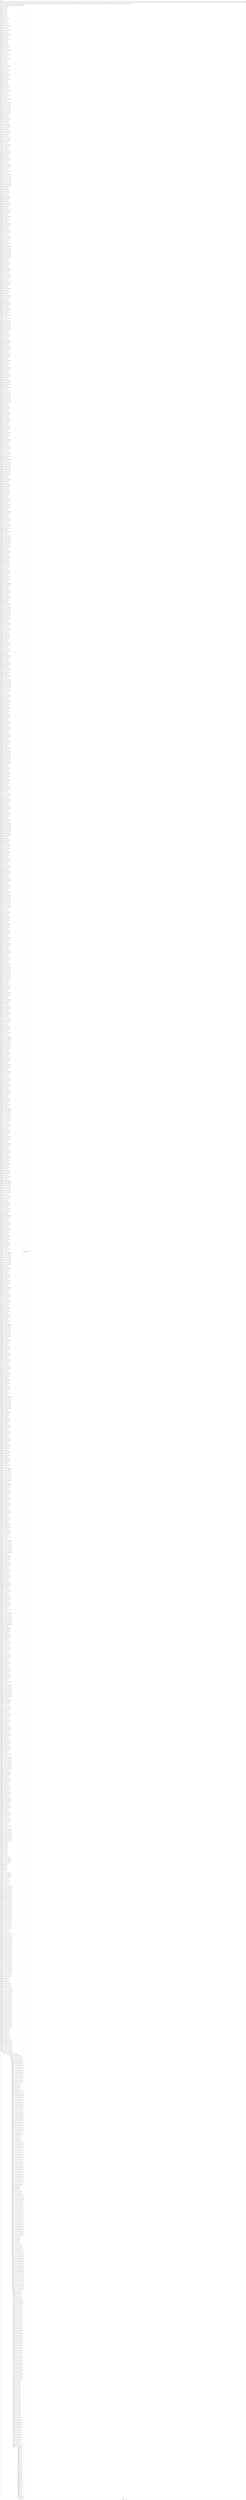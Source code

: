digraph G {
label="Btor2XCFA";
subgraph cluster_0 {
label="main";
main_init[];
l1[];
l3[];
l4[];
l5[];
l6[];
l7[];
l8[];
l9[];
l10[];
l11[];
l12[];
l13[];
l14[];
l15[];
l16[];
l17[];
l18[];
l19[];
l20[];
l21[];
l22[];
l23[];
l24[];
l25[];
l26[];
l27[];
l28[];
l29[];
l30[];
l31[];
l32[];
l33[];
l34[];
l35[];
l36[];
l37[];
l38[];
l39[];
l40[];
l41[];
l42[];
l43[];
l44[];
l45[];
l46[];
l47[];
l48[];
l49[];
l50[];
l51[];
l52[];
l53[];
l54[];
l55[];
l56[];
l57[];
l58[];
l59[];
l60[];
l61[];
l62[];
l63[];
l64[];
l65[];
l66[];
l67[];
l68[];
l69[];
l70[];
l71[];
l72[];
l73[];
l74[];
l75[];
l76[];
l77[];
l78[];
l79[];
l80[];
l81[];
l82[];
l83[];
l84[];
l85[];
l86[];
l87[];
l88[];
l89[];
l90[];
l91[];
l92[];
l93[];
l94[];
l95[];
l96[];
l97[];
l98[];
l99[];
l100[];
l101[];
l102[];
l103[];
l104[];
l105[];
l106[];
l107[];
l108[];
l109[];
l110[];
l111[];
l112[];
l113[];
l114[];
l115[];
l116[];
l117[];
l118[];
l119[];
l120[];
l121[];
l122[];
l123[];
l124[];
l125[];
l126[];
l127[];
l128[];
l129[];
l130[];
l131[];
l132[];
l133[];
l134[];
l135[];
l136[];
l137[];
l138[];
l139[];
l140[];
l141[];
l142[];
l143[];
l144[];
l145[];
l146[];
l147[];
l148[];
l149[];
l150[];
l151[];
l152[];
l153[];
l154[];
l155[];
l156[];
l157[];
l158[];
l159[];
l160[];
l161[];
l162[];
l163[];
l164[];
l165[];
l166[];
l167[];
l168[];
l169[];
l170[];
l171[];
l172[];
l173[];
l174[];
l175[];
l176[];
l177[];
l178[];
l179[];
l180[];
l181[];
l182[];
l183[];
l184[];
l185[];
l186[];
l187[];
l188[];
l189[];
l190[];
l191[];
l192[];
l193[];
l194[];
l195[];
l196[];
l197[];
l198[];
l199[];
l200[];
l201[];
l202[];
l203[];
l204[];
l205[];
l206[];
l207[];
l208[];
l209[];
l210[];
l211[];
l212[];
l213[];
l214[];
l215[];
l216[];
l217[];
l218[];
l219[];
l220[];
l221[];
l222[];
l223[];
l224[];
l225[];
l226[];
l227[];
l228[];
l229[];
l230[];
l231[];
l232[];
l233[];
l234[];
l235[];
l236[];
l237[];
l238[];
l239[];
l240[];
l241[];
l242[];
l243[];
l244[];
l245[];
l246[];
l247[];
l248[];
l249[];
l250[];
l251[];
l252[];
l253[];
l254[];
l255[];
l256[];
l257[];
l258[];
l259[];
l260[];
l261[];
l262[];
l263[];
l264[];
l265[];
l266[];
l267[];
l268[];
l269[];
l270[];
l271[];
l272[];
l273[];
l274[];
l275[];
l276[];
l277[];
l278[];
l279[];
l280[];
l281[];
l282[];
l283[];
l284[];
l285[];
l286[];
l287[];
l288[];
l289[];
l290[];
l291[];
l292[];
l293[];
l294[];
l295[];
l296[];
l297[];
l298[];
l299[];
l300[];
l301[];
l302[];
l303[];
l304[];
l305[];
l306[];
l307[];
l308[];
l309[];
l310[];
l311[];
l312[];
l313[];
l314[];
l315[];
l316[];
l317[];
l318[];
l319[];
l320[];
l321[];
l322[];
l323[];
l324[];
l325[];
l326[];
l327[];
l328[];
l329[];
l330[];
l331[];
l332[];
l333[];
l334[];
l335[];
l336[];
l337[];
l338[];
l339[];
l340[];
l341[];
l342[];
l343[];
l344[];
l345[];
l346[];
l347[];
l348[];
l349[];
l350[];
l351[];
l352[];
l353[];
l354[];
l355[];
l356[];
l357[];
l358[];
l359[];
l360[];
l361[];
l362[];
l363[];
l364[];
l365[];
l366[];
l367[];
l368[];
l369[];
l370[];
l371[];
l372[];
l373[];
l374[];
l375[];
l376[];
l377[];
l378[];
l379[];
l380[];
l381[];
l382[];
l383[];
l384[];
l385[];
l386[];
l387[];
l388[];
l389[];
l390[];
l391[];
l392[];
l393[];
l394[];
l395[];
l396[];
l397[];
l398[];
l399[];
l400[];
l401[];
l402[];
l403[];
l404[];
l405[];
l406[];
l407[];
l408[];
l409[];
l410[];
l411[];
l412[];
l413[];
l414[];
l415[];
l416[];
l417[];
l418[];
l419[];
l420[];
l421[];
l422[];
l423[];
l424[];
l425[];
l426[];
l427[];
l428[];
l429[];
l430[];
l431[];
l432[];
l433[];
l434[];
l435[];
l436[];
l437[];
l438[];
l439[];
l440[];
l441[];
l442[];
l443[];
l444[];
l445[];
l446[];
l447[];
l448[];
l449[];
l450[];
l451[];
l452[];
l453[];
l454[];
l455[];
l456[];
l457[];
l458[];
l459[];
l460[];
l461[];
l462[];
l463[];
l464[];
l465[];
l466[];
l467[];
l468[];
l469[];
l470[];
l471[];
l472[];
l473[];
l474[];
l475[];
l476[];
l477[];
l478[];
l479[];
l480[];
l481[];
l482[];
l483[];
l484[];
l485[];
l486[];
l487[];
l488[];
l489[];
l490[];
l491[];
l492[];
l493[];
l494[];
l495[];
l496[];
l497[];
l498[];
l499[];
l500[];
l501[];
l502[];
l503[];
l504[];
l505[];
l506[];
l507[];
l508[];
l509[];
l510[];
l511[];
l512[];
l513[];
l514[];
l515[];
l516[];
l517[];
l518[];
l519[];
l520[];
l521[];
l522[];
l523[];
l524[];
l525[];
l526[];
l527[];
l528[];
l529[];
l530[];
l531[];
l532[];
l533[];
l534[];
l535[];
l536[];
l537[];
l538[];
l539[];
l540[];
l541[];
l542[];
l543[];
l544[];
l545[];
l546[];
l547[];
l548[];
l549[];
l550[];
l551[];
l552[];
l553[];
l554[];
l555[];
l556[];
l557[];
l558[];
l559[];
l560[];
l561[];
l562[];
l563[];
l564[];
l565[];
l566[];
l567[];
l568[];
l569[];
l570[];
l571[];
l572[];
l573[];
l574[];
l575[];
l576[];
l577[];
l578[];
l579[];
l580[];
l581[];
l582[];
l583[];
l584[];
l585[];
l586[];
l587[];
l588[];
l589[];
l590[];
l591[];
l592[];
l593[];
l594[];
l595[];
l596[];
l597[];
l598[];
l599[];
l600[];
l601[];
l602[];
l603[];
l604[];
l605[];
l606[];
l607[];
l608[];
l609[];
l610[];
l611[];
l612[];
l613[];
l614[];
l615[];
l616[];
l617[];
l618[];
l619[];
l620[];
l621[];
l622[];
l623[];
l624[];
l625[];
l626[];
l627[];
l628[];
l629[];
l630[];
l631[];
l632[];
l633[];
l634[];
l635[];
l636[];
l637[];
l638[];
l639[];
l640[];
l641[];
l642[];
l643[];
l644[];
l645[];
l646[];
l647[];
l648[];
l649[];
l650[];
l651[];
l652[];
l653[];
l654[];
l655[];
l656[];
l657[];
l658[];
l659[];
l660[];
l661[];
l662[];
l663[];
l664[];
l665[];
l666[];
l667[];
l668[];
l669[];
l670[];
l671[];
l672[];
l673[];
l674[];
l675[];
l676[];
l677[];
l678[];
l679[];
l680[];
l681[];
l682[];
l683[];
l684[];
l685[];
l686[];
l687[];
l688[];
l689[];
l690[];
l691[];
l692[];
l693[];
l694[];
l695[];
l696[];
l697[];
l698[];
l699[];
l700[];
l701[];
l702[];
l703[];
l704[];
l705[];
l706[];
l707[];
l708[];
l709[];
l710[];
l711[];
l712[];
l713[];
l714[];
l715[];
l716[];
l717[];
l718[];
l719[];
l720[];
l721[];
l722[];
l723[];
l724[];
l725[];
l726[];
l727[];
l728[];
l729[];
l730[];
l731[];
l732[];
l733[];
l734[];
l735[];
l736[];
l737[];
l738[];
l739[];
l740[];
l741[];
l742[];
l743[];
l744[];
l745[];
l746[];
l747[];
l748[];
l749[];
l750[];
l751[];
l752[];
l753[];
l754[];
l755[];
l756[];
l757[];
l758[];
l759[];
l760[];
l761[];
l762[];
l763[];
l764[];
l765[];
l766[];
l767[];
l768[];
l769[];
l770[];
l771[];
l772[];
l773[];
l774[];
l775[];
l776[];
l777[];
l778[];
l779[];
l780[];
l781[];
l782[];
l783[];
l784[];
l785[];
l786[];
l787[];
l788[];
l789[];
l790[];
l791[];
l792[];
l793[];
l794[];
l795[];
l796[];
l797[];
l798[];
l799[];
l800[];
l801[];
l802[];
l803[];
l804[];
l805[];
l806[];
l807[];
l808[];
l809[];
l810[];
l811[];
l812[];
l813[];
l814[];
l815[];
l816[];
l817[];
l818[];
l819[];
l820[];
l821[];
l822[];
l823[];
l824[];
l825[];
l826[];
l827[];
l828[];
l829[];
l830[];
l831[];
l832[];
l833[];
l834[];
l835[];
l836[];
l837[];
l838[];
l839[];
l840[];
l841[];
l842[];
l843[];
l844[];
l845[];
l846[];
l847[];
l848[];
l849[];
l850[];
l851[];
l852[];
l853[];
l854[];
l855[];
l856[];
l857[];
l858[];
l859[];
l860[];
l861[];
l862[];
l863[];
l864[];
l865[];
l866[];
l867[];
l868[];
l869[];
l870[];
l871[];
l872[];
l873[];
l874[];
l875[];
l876[];
l877[];
l878[];
l879[];
l880[];
l881[];
l882[];
l883[];
l884[];
l885[];
l886[];
l887[];
l888[];
l889[];
l890[];
l891[];
l892[];
l893[];
l894[];
l895[];
l896[];
l897[];
l898[];
l899[];
l900[];
l901[];
l902[];
l903[];
l904[];
l905[];
l906[];
l907[];
l908[];
l909[];
l910[];
l911[];
l912[];
l913[];
l914[];
l915[];
l916[];
l917[];
l918[];
l919[];
l920[];
l921[];
l922[];
l923[];
l924[];
l925[];
l926[];
l927[];
l928[];
l929[];
l930[];
l931[];
l932[];
l933[];
l934[];
l935[];
l936[];
l937[];
l938[];
l939[];
l940[];
l941[];
l942[];
l943[];
l944[];
l945[];
l946[];
l947[];
l948[];
l949[];
l950[];
l951[];
l952[];
l953[];
l954[];
l955[];
l956[];
l957[];
l958[];
l959[];
l960[];
l961[];
l962[];
l963[];
l964[];
l965[];
l966[];
l967[];
l968[];
l969[];
l970[];
l971[];
l972[];
l973[];
l974[];
l975[];
l976[];
l977[];
l978[];
l979[];
l980[];
l981[];
l982[];
l983[];
l984[];
l985[];
l986[];
l987[];
l988[];
l989[];
l990[];
l991[];
l992[];
l993[];
l994[];
l995[];
l996[];
l997[];
l998[];
l999[];
l1000[];
l1001[];
l1002[];
l1003[];
l1004[];
l1005[];
l1006[];
l1007[];
l1008[];
l1009[];
l1010[];
l1011[];
l1012[];
l1013[];
l1014[];
l1015[];
l1016[];
l1017[];
l1018[];
l1019[];
l1020[];
l1021[];
l1022[];
l1023[];
l1024[];
l1025[];
l1026[];
l1027[];
l1028[];
l1029[];
l1030[];
l1031[];
l1032[];
l1033[];
l1034[];
l1035[];
l1036[];
l1037[];
l1038[];
l1039[];
l1040[];
l1041[];
l1042[];
l1043[];
l1044[];
l1045[];
l1046[];
l1047[];
l1048[];
l1049[];
l1050[];
l1051[];
l1052[];
l1053[];
l1054[];
l1055[];
l1056[];
l1057[];
l1058[];
l1059[];
l1060[];
l1061[];
l1062[];
l1063[];
l1064[];
l1065[];
l1066[];
l1067[];
l1068[];
l1069[];
l1070[];
l1071[];
l1072[];
l1073[];
l1074[];
l1075[];
l1076[];
l1077[];
l1078[];
l1079[];
l1080[];
l1081[];
l1082[];
l1083[];
l1084[];
l1085[];
l1086[];
l1087[];
l1088[];
l1089[];
l1090[];
l1091[];
l1092[];
l1093[];
l1094[];
l1095[];
l1096[];
l1097[];
l1098[];
l1099[];
l1100[];
l1101[];
l1102[];
l1103[];
l1104[];
l1105[];
l1106[];
l1107[];
l1108[];
l1109[];
l1110[];
l1111[];
l1112[];
l1113[];
l1114[];
l1115[];
l1116[];
l1117[];
l1118[];
l1119[];
l1120[];
l1121[];
l1122[];
l1123[];
l1124[];
l1125[];
l1126[];
l1127[];
l1128[];
l1129[];
l1130[];
l1131[];
l1132[];
l1133[];
l1134[];
l1135[];
l1136[];
l1137[];
l1138[];
l1139[];
l1140[];
l1141[];
l1142[];
l1143[];
l1144[];
l1145[];
l1146[];
l1147[];
l1148[];
l1149[];
l1150[];
l1151[];
l1152[];
l1153[];
l1154[];
l1155[];
l1156[];
l1157[];
l1158[];
l1159[];
l1160[];
l1161[];
l1162[];
l1163[];
l1164[];
l1165[];
l1166[];
l1167[];
l1168[];
l1169[];
l1170[];
l1171[];
l1172[];
l1173[];
l1174[];
l1175[];
l1176[];
l1177[];
l1178[];
l1179[];
l1180[];
l1181[];
l1182[];
l1183[];
l1184[];
l1185[];
l1186[];
l1187[];
l1188[];
l1189[];
l1190[];
l1191[];
l1192[];
l1193[];
l1194[];
l1195[];
l1196[];
l1197[];
l1198[];
l1199[];
l1200[];
l1201[];
l1202[];
l1203[];
l1204[];
l1205[];
l1206[];
l1207[];
l1208[];
l1209[];
l1210[];
l1211[];
l1212[];
l1213[];
l1214[];
l1215[];
l1216[];
l1217[];
l1218[];
l1219[];
l1220[];
l1221[];
l1222[];
l1223[];
l1224[];
l1225[];
l1226[];
l1227[];
l1228[];
l1229[];
l1230[];
l1231[];
l1232[];
l1233[];
l1234[];
l1235[];
l1236[];
l1237[];
l1238[];
l1239[];
l1240[];
l1241[];
l1242[];
l1243[];
l1244[];
l1245[];
l1246[];
l1247[];
l1248[];
l1249[];
l1250[];
l1251[];
l1252[];
l1253[];
l1254[];
l1255[];
l1256[];
l1257[];
l1258[];
l1259[];
l1260[];
l1261[];
l1262[];
l1263[];
l1264[];
l1265[];
l1266[];
l1267[];
l1268[];
l1269[];
l1270[];
l1271[];
l1272[];
l1273[];
l1274[];
l1275[];
l1276[];
l1277[];
l1278[];
l1279[];
l1280[];
l1281[];
l1282[];
l1283[];
l1284[];
l1285[];
l1286[];
l1287[];
l1288[];
l1289[];
l1290[];
l1291[];
l1292[];
l1293[];
l1294[];
l1295[];
l1296[];
l1297[];
l1298[];
l1299[];
l1300[];
l1301[];
l1302[];
l1303[];
l1304[];
l1305[];
l1306[];
l1307[];
l1308[];
l1309[];
l1310[];
l1311[];
l1312[];
l1313[];
l1314[];
l1315[];
l1316[];
l1317[];
l1318[];
l1319[];
l1320[];
l1321[];
l1322[];
l1323[];
l1324[];
l1325[];
l1326[];
l1327[];
l1328[];
l1329[];
l1330[];
l1331[];
l1332[];
l1333[];
l1334[];
l1335[];
l1336[];
l1337[];
l1338[];
l1339[];
l1340[];
l1341[];
l1342[];
l1343[];
l1344[];
l1345[];
l1346[];
l1347[];
l1348[];
l1349[];
l1350[];
l1351[];
l1352[];
l1353[];
l1354[];
l1355[];
l1356[];
l1357[];
l1358[];
l1359[];
l1360[];
l1361[];
l1362[];
l1363[];
l1364[];
l1365[];
l1366[];
l1367[];
l1368[];
l1369[];
l1370[];
l1371[];
l1372[];
l1373[];
l1374[];
l1375[];
l1376[];
l1377[];
l1378[];
l1379[];
l1380[];
l1381[];
l1382[];
l1383[];
l1384[];
l1385[];
l1386[];
l1387[];
l1388[];
l1389[];
l1390[];
l1391[];
l1392[];
l1393[];
l1394[];
l1395[];
l1396[];
l1397[];
l1398[];
l1399[];
l1400[];
l1401[];
l1402[];
l1403[];
l1404[];
l1405[];
l1406[];
l1407[];
l1408[];
l1409[];
l1410[];
l1411[];
l1412[];
l1413[];
l1414[];
l1415[];
l1416[];
l1417[];
l1418[];
l1419[];
l1420[];
l1421[];
l1422[];
l1423[];
l1424[];
l1425[];
l1426[];
l1427[];
l1428[];
l1429[];
l1430[];
l1431[];
l1432[];
l1433[];
l1434[];
l1435[];
l1436[];
l1437[];
l1438[];
l1439[];
l1440[];
l1441[];
l1442[];
l1443[];
l1444[];
l1445[];
l1446[];
l1447[];
l1448[];
l1449[];
l1450[];
l1451[];
l1452[];
l1453[];
l1454[];
l1455[];
l1456[];
l1457[];
l1458[];
l1459[];
main_error[];
l1460[];
l1461[];
l1462[];
l1463[];
l1464[];
l1465[];
l1466[];
l1467[];
l1468[];
l1469[];
l1470[];
l1471[];
l1472[];
l1473[];
l1474[];
l1475[];
l1476[];
l1477[];
l1478[];
l1479[];
l1480[];
l1481[];
l1482[];
l1483[];
l1484[];
l1485[];
l1486[];
l1487[];
l1488[];
l1489[];
l1490[];
l1491[];
main_init -> l1 [label="[(assign const_5 #b00000000),(assign const_60 #b0),(assign const_73 #b00000001),(assign const_75 #b00000000000000000000000000000000),(assign const_76 #b000000000000000000000000),(assign const_77 #b00000010),(assign const_80 #b00000000000000000000000000000101),(assign const_86 #b00000000000000000000000000000010),(assign const_93 #b00000000),(assign const_102 #b00000000000000000000000000000001),(assign const_243 #b00000000000000000000000000000011),(assign const_288 #b00000000000000000000000000000100),(assign const_377 #b00000000000000000000000000000110),(assign const_422 #b00000000000000000000000000000111),(assign const_467 #b00000000000000000000000000001000),(assign const_512 #b00000000000000000000000000001001),(assign const_557 #b00000000000000000000000000001010),(assign const_602 #b00000000000000000000000000001011),(assign const_647 #b00000000000000000000000000001100),(assign const_690 #b00000000000000000000000000001101),(assign const_735 #b00000000000000000000000000001110),(assign const_780 #b00000000000000000000000000001111),(assign const_825 #b00000000000000000000000000010000),(assign const_870 #b00000000000000000000000000010001),(assign const_915 #b00000000000000000000000000010010),(assign const_960 #b00000000000000000000000000010011),(assign const_1005 #b00000000000000000000000000010100),(assign const_1050 #b00000000000000000000000000010101),(assign const_1095 #b00000000000000000000000000010110),(assign const_1140 #b00000000000000000000000000010111),(assign const_1185 #b00000000000000000000000000011000)] "];
l3 -> l4 [label="[(havoc input_74),(havoc input_95),(havoc input_101),(havoc input_110),(havoc input_116),(havoc input_124),(havoc input_130),(havoc input_138),(havoc input_1256)] "];
l4 -> l5 [label="[(assign binary_71 (bvand state_67 (bvnot state_69)))] "];
l5 -> l6 [label="[(assign binary_78 (bvxor const_77 state_56))] "];
l6 -> l7 [label="[(assign binary_79 (++ const_76 binary_78))] "];
l7 -> l8 [label="[(assign binary_81 (bvxor const_77 state_58))] "];
l8 -> l9 [label="[(assign binary_82 (++ const_76 binary_81))] "];
l9 -> l10 [label="[(assign binary_83 (bvmul const_80 binary_82))] "];
l10 -> l11 [label="[(assign binary_84 (bvadd binary_79 binary_83))] "];
l11 -> l12 [label="[(assign comparison_85 (ite (= const_75 binary_84) #b1 #b0))] "];
l12 -> l13 [label="[(assign binary_87 (bvadd const_86 binary_82))] "];
l13 -> l14 [label="[(assign binary_88 (bvmul const_80 binary_87))] "];
l14 -> l15 [label="[(assign binary_89 (bvadd binary_79 binary_88))] "];
l15 -> l16 [label="[(assign comparison_90 (ite (= const_75 binary_89) #b1 #b0))] "];
l16 -> l17 [label="[(assign binary_91 (bvor comparison_85 comparison_90))] "];
l17 -> l18 [label="[(assign binary_92 (bvand input_74 binary_91))] "];
l18 -> l19 [label="[(assign ternary_94 (ite (= comparison_90 #b1) const_93 const_77))] "];
l19 -> l20 [label="[(assign binary_96 (bvadd const_86 binary_84))] "];
l20 -> l21 [label="[(assign comparison_97 (ite (= const_75 binary_96) #b1 #b0))] "];
l21 -> l22 [label="[(assign binary_98 (bvor comparison_85 comparison_97))] "];
l22 -> l23 [label="[(assign binary_99 (bvand input_95 binary_98))] "];
l23 -> l24 [label="[(assign ternary_100 (ite (= comparison_97 #b1) const_93 const_77))] "];
l24 -> l25 [label="[(assign binary_103 (bvadd const_102 binary_82))] "];
l25 -> l26 [label="[(assign binary_104 (bvmul const_80 binary_103))] "];
l26 -> l27 [label="[(assign binary_105 (bvadd binary_79 binary_104))] "];
l27 -> l28 [label="[(assign comparison_106 (ite (= const_75 binary_105) #b1 #b0))] "];
l28 -> l29 [label="[(assign binary_107 (bvor comparison_85 comparison_106))] "];
l29 -> l30 [label="[(assign binary_108 (bvand input_101 binary_107))] "];
l30 -> l31 [label="[(assign ternary_109 (ite (= comparison_106 #b1) const_93 const_77))] "];
l31 -> l32 [label="[(assign binary_111 (bvadd const_102 binary_84))] "];
l32 -> l33 [label="[(assign comparison_112 (ite (= const_75 binary_111) #b1 #b0))] "];
l33 -> l34 [label="[(assign binary_113 (bvor comparison_85 comparison_112))] "];
l34 -> l35 [label="[(assign binary_114 (bvand input_110 binary_113))] "];
l35 -> l36 [label="[(assign ternary_115 (ite (= comparison_112 #b1) const_93 const_77))] "];
l36 -> l37 [label="[(assign binary_117 (bvsub binary_82 const_86))] "];
l37 -> l38 [label="[(assign binary_118 (bvmul const_80 binary_117))] "];
l38 -> l39 [label="[(assign binary_119 (bvadd binary_79 binary_118))] "];
l39 -> l40 [label="[(assign comparison_120 (ite (= const_75 binary_119) #b1 #b0))] "];
l40 -> l41 [label="[(assign binary_121 (bvor comparison_85 comparison_120))] "];
l41 -> l42 [label="[(assign binary_122 (bvand input_116 binary_121))] "];
l42 -> l43 [label="[(assign ternary_123 (ite (= comparison_120 #b1) const_93 const_73))] "];
l43 -> l44 [label="[(assign binary_125 (bvsub binary_84 const_86))] "];
l44 -> l45 [label="[(assign comparison_126 (ite (= const_75 binary_125) #b1 #b0))] "];
l45 -> l46 [label="[(assign binary_127 (bvor comparison_85 comparison_126))] "];
l46 -> l47 [label="[(assign binary_128 (bvand input_124 binary_127))] "];
l47 -> l48 [label="[(assign ternary_129 (ite (= comparison_126 #b1) const_93 const_73))] "];
l48 -> l49 [label="[(assign binary_131 (bvsub binary_82 const_102))] "];
l49 -> l50 [label="[(assign binary_132 (bvmul const_80 binary_131))] "];
l50 -> l51 [label="[(assign binary_133 (bvadd binary_79 binary_132))] "];
l51 -> l52 [label="[(assign comparison_134 (ite (= const_75 binary_133) #b1 #b0))] "];
l52 -> l53 [label="[(assign binary_135 (bvor comparison_85 comparison_134))] "];
l53 -> l54 [label="[(assign binary_136 (bvand input_130 binary_135))] "];
l54 -> l55 [label="[(assign ternary_137 (ite (= comparison_134 #b1) const_93 const_73))] "];
l55 -> l56 [label="[(assign binary_139 (bvsub binary_84 const_102))] "];
l56 -> l57 [label="[(assign comparison_140 (ite (= const_75 binary_139) #b1 #b0))] "];
l57 -> l58 [label="[(assign binary_141 (bvor comparison_140 comparison_85))] "];
l58 -> l59 [label="[(assign binary_142 (bvand input_138 binary_141))] "];
l59 -> l60 [label="[(assign ternary_143 (ite (= comparison_140 #b1) const_93 const_73))] "];
l60 -> l61 [label="[(assign binary_144 (bvxor const_73 state_6))] "];
l61 -> l62 [label="[(assign ternary_145 (ite (= binary_142 #b1) ternary_143 binary_144))] "];
l62 -> l63 [label="[(assign ternary_146 (ite (= binary_136 #b1) ternary_137 ternary_145))] "];
l63 -> l64 [label="[(assign ternary_147 (ite (= binary_128 #b1) ternary_129 ternary_146))] "];
l64 -> l65 [label="[(assign ternary_148 (ite (= binary_122 #b1) ternary_123 ternary_147))] "];
l65 -> l66 [label="[(assign ternary_149 (ite (= binary_114 #b1) ternary_115 ternary_148))] "];
l66 -> l67 [label="[(assign ternary_150 (ite (= binary_108 #b1) ternary_109 ternary_149))] "];
l67 -> l68 [label="[(assign ternary_151 (ite (= binary_99 #b1) ternary_100 ternary_150))] "];
l68 -> l69 [label="[(assign ternary_152 (ite (= binary_92 #b1) ternary_94 ternary_151))] "];
l69 -> l70 [label="[(assign binary_153 (bvxor const_73 ternary_152))] "];
l70 -> l71 [label="[(assign comparison_155 (ite (= const_102 binary_84) #b1 #b0))] "];
l71 -> l72 [label="[(assign comparison_156 (ite (= const_102 binary_89) #b1 #b0))] "];
l72 -> l73 [label="[(assign binary_157 (bvor comparison_155 comparison_156))] "];
l73 -> l74 [label="[(assign binary_158 (bvand input_74 binary_157))] "];
l74 -> l75 [label="[(assign ternary_159 (ite (= comparison_156 #b1) const_93 const_77))] "];
l75 -> l76 [label="[(assign comparison_160 (ite (= const_102 binary_96) #b1 #b0))] "];
l76 -> l77 [label="[(assign binary_161 (bvor comparison_155 comparison_160))] "];
l77 -> l78 [label="[(assign binary_162 (bvand input_95 binary_161))] "];
l78 -> l79 [label="[(assign ternary_163 (ite (= comparison_160 #b1) const_93 const_77))] "];
l79 -> l80 [label="[(assign comparison_164 (ite (= const_102 binary_105) #b1 #b0))] "];
l80 -> l81 [label="[(assign binary_165 (bvor comparison_155 comparison_164))] "];
l81 -> l82 [label="[(assign binary_166 (bvand input_101 binary_165))] "];
l82 -> l83 [label="[(assign ternary_167 (ite (= comparison_164 #b1) const_93 const_77))] "];
l83 -> l84 [label="[(assign comparison_168 (ite (= const_102 binary_111) #b1 #b0))] "];
l84 -> l85 [label="[(assign binary_169 (bvor comparison_155 comparison_168))] "];
l85 -> l86 [label="[(assign binary_170 (bvand input_110 binary_169))] "];
l86 -> l87 [label="[(assign ternary_171 (ite (= comparison_168 #b1) const_93 const_77))] "];
l87 -> l88 [label="[(assign comparison_172 (ite (= const_102 binary_119) #b1 #b0))] "];
l88 -> l89 [label="[(assign binary_173 (bvor comparison_155 comparison_172))] "];
l89 -> l90 [label="[(assign binary_174 (bvand input_116 binary_173))] "];
l90 -> l91 [label="[(assign ternary_175 (ite (= comparison_172 #b1) const_93 const_73))] "];
l91 -> l92 [label="[(assign comparison_176 (ite (= const_102 binary_125) #b1 #b0))] "];
l92 -> l93 [label="[(assign binary_177 (bvor comparison_155 comparison_176))] "];
l93 -> l94 [label="[(assign binary_178 (bvand input_124 binary_177))] "];
l94 -> l95 [label="[(assign ternary_179 (ite (= comparison_176 #b1) const_93 const_73))] "];
l95 -> l96 [label="[(assign comparison_180 (ite (= const_102 binary_133) #b1 #b0))] "];
l96 -> l97 [label="[(assign binary_181 (bvor comparison_155 comparison_180))] "];
l97 -> l98 [label="[(assign binary_182 (bvand input_130 binary_181))] "];
l98 -> l99 [label="[(assign ternary_183 (ite (= comparison_180 #b1) const_93 const_73))] "];
l99 -> l100 [label="[(assign comparison_184 (ite (= const_102 binary_139) #b1 #b0))] "];
l100 -> l101 [label="[(assign binary_185 (bvor comparison_184 comparison_155))] "];
l101 -> l102 [label="[(assign binary_186 (bvand input_138 binary_185))] "];
l102 -> l103 [label="[(assign ternary_187 (ite (= comparison_184 #b1) const_93 const_73))] "];
l103 -> l104 [label="[(assign binary_188 (bvxor const_73 state_8))] "];
l104 -> l105 [label="[(assign ternary_189 (ite (= binary_186 #b1) ternary_187 binary_188))] "];
l105 -> l106 [label="[(assign ternary_190 (ite (= binary_182 #b1) ternary_183 ternary_189))] "];
l106 -> l107 [label="[(assign ternary_191 (ite (= binary_178 #b1) ternary_179 ternary_190))] "];
l107 -> l108 [label="[(assign ternary_192 (ite (= binary_174 #b1) ternary_175 ternary_191))] "];
l108 -> l109 [label="[(assign ternary_193 (ite (= binary_170 #b1) ternary_171 ternary_192))] "];
l109 -> l110 [label="[(assign ternary_194 (ite (= binary_166 #b1) ternary_167 ternary_193))] "];
l110 -> l111 [label="[(assign ternary_195 (ite (= binary_162 #b1) ternary_163 ternary_194))] "];
l111 -> l112 [label="[(assign ternary_196 (ite (= binary_158 #b1) ternary_159 ternary_195))] "];
l112 -> l113 [label="[(assign binary_197 (bvxor const_73 ternary_196))] "];
l113 -> l114 [label="[(assign comparison_199 (ite (= const_86 binary_84) #b1 #b0))] "];
l114 -> l115 [label="[(assign comparison_200 (ite (= const_86 binary_89) #b1 #b0))] "];
l115 -> l116 [label="[(assign binary_201 (bvor comparison_199 comparison_200))] "];
l116 -> l117 [label="[(assign binary_202 (bvand input_74 binary_201))] "];
l117 -> l118 [label="[(assign ternary_203 (ite (= comparison_200 #b1) const_93 const_77))] "];
l118 -> l119 [label="[(assign comparison_204 (ite (= const_86 binary_96) #b1 #b0))] "];
l119 -> l120 [label="[(assign binary_205 (bvor comparison_199 comparison_204))] "];
l120 -> l121 [label="[(assign binary_206 (bvand input_95 binary_205))] "];
l121 -> l122 [label="[(assign ternary_207 (ite (= comparison_204 #b1) const_93 const_77))] "];
l122 -> l123 [label="[(assign comparison_208 (ite (= const_86 binary_105) #b1 #b0))] "];
l123 -> l124 [label="[(assign binary_209 (bvor comparison_199 comparison_208))] "];
l124 -> l125 [label="[(assign binary_210 (bvand input_101 binary_209))] "];
l125 -> l126 [label="[(assign ternary_211 (ite (= comparison_208 #b1) const_93 const_77))] "];
l126 -> l127 [label="[(assign comparison_212 (ite (= const_86 binary_111) #b1 #b0))] "];
l127 -> l128 [label="[(assign binary_213 (bvor comparison_199 comparison_212))] "];
l128 -> l129 [label="[(assign binary_214 (bvand input_110 binary_213))] "];
l129 -> l130 [label="[(assign ternary_215 (ite (= comparison_212 #b1) const_93 const_77))] "];
l130 -> l131 [label="[(assign comparison_216 (ite (= const_86 binary_119) #b1 #b0))] "];
l131 -> l132 [label="[(assign binary_217 (bvor comparison_199 comparison_216))] "];
l132 -> l133 [label="[(assign binary_218 (bvand input_116 binary_217))] "];
l133 -> l134 [label="[(assign ternary_219 (ite (= comparison_216 #b1) const_93 const_73))] "];
l134 -> l135 [label="[(assign comparison_220 (ite (= const_86 binary_125) #b1 #b0))] "];
l135 -> l136 [label="[(assign binary_221 (bvor comparison_199 comparison_220))] "];
l136 -> l137 [label="[(assign binary_222 (bvand input_124 binary_221))] "];
l137 -> l138 [label="[(assign ternary_223 (ite (= comparison_220 #b1) const_93 const_73))] "];
l138 -> l139 [label="[(assign comparison_224 (ite (= const_86 binary_133) #b1 #b0))] "];
l139 -> l140 [label="[(assign binary_225 (bvor comparison_199 comparison_224))] "];
l140 -> l141 [label="[(assign binary_226 (bvand input_130 binary_225))] "];
l141 -> l142 [label="[(assign ternary_227 (ite (= comparison_224 #b1) const_93 const_73))] "];
l142 -> l143 [label="[(assign comparison_228 (ite (= const_86 binary_139) #b1 #b0))] "];
l143 -> l144 [label="[(assign binary_229 (bvor comparison_228 comparison_199))] "];
l144 -> l145 [label="[(assign binary_230 (bvand input_138 binary_229))] "];
l145 -> l146 [label="[(assign ternary_231 (ite (= comparison_228 #b1) const_93 const_73))] "];
l146 -> l147 [label="[(assign binary_232 (bvxor const_73 state_10))] "];
l147 -> l148 [label="[(assign ternary_233 (ite (= binary_230 #b1) ternary_231 binary_232))] "];
l148 -> l149 [label="[(assign ternary_234 (ite (= binary_226 #b1) ternary_227 ternary_233))] "];
l149 -> l150 [label="[(assign ternary_235 (ite (= binary_222 #b1) ternary_223 ternary_234))] "];
l150 -> l151 [label="[(assign ternary_236 (ite (= binary_218 #b1) ternary_219 ternary_235))] "];
l151 -> l152 [label="[(assign ternary_237 (ite (= binary_214 #b1) ternary_215 ternary_236))] "];
l152 -> l153 [label="[(assign ternary_238 (ite (= binary_210 #b1) ternary_211 ternary_237))] "];
l153 -> l154 [label="[(assign ternary_239 (ite (= binary_206 #b1) ternary_207 ternary_238))] "];
l154 -> l155 [label="[(assign ternary_240 (ite (= binary_202 #b1) ternary_203 ternary_239))] "];
l155 -> l156 [label="[(assign binary_241 (bvxor const_73 ternary_240))] "];
l156 -> l157 [label="[(assign comparison_244 (ite (= const_243 binary_84) #b1 #b0))] "];
l157 -> l158 [label="[(assign comparison_245 (ite (= const_243 binary_89) #b1 #b0))] "];
l158 -> l159 [label="[(assign binary_246 (bvor comparison_244 comparison_245))] "];
l159 -> l160 [label="[(assign binary_247 (bvand input_74 binary_246))] "];
l160 -> l161 [label="[(assign ternary_248 (ite (= comparison_245 #b1) const_93 const_77))] "];
l161 -> l162 [label="[(assign comparison_249 (ite (= const_243 binary_96) #b1 #b0))] "];
l162 -> l163 [label="[(assign binary_250 (bvor comparison_244 comparison_249))] "];
l163 -> l164 [label="[(assign binary_251 (bvand input_95 binary_250))] "];
l164 -> l165 [label="[(assign ternary_252 (ite (= comparison_249 #b1) const_93 const_77))] "];
l165 -> l166 [label="[(assign comparison_253 (ite (= const_243 binary_105) #b1 #b0))] "];
l166 -> l167 [label="[(assign binary_254 (bvor comparison_244 comparison_253))] "];
l167 -> l168 [label="[(assign binary_255 (bvand input_101 binary_254))] "];
l168 -> l169 [label="[(assign ternary_256 (ite (= comparison_253 #b1) const_93 const_77))] "];
l169 -> l170 [label="[(assign comparison_257 (ite (= const_243 binary_111) #b1 #b0))] "];
l170 -> l171 [label="[(assign binary_258 (bvor comparison_244 comparison_257))] "];
l171 -> l172 [label="[(assign binary_259 (bvand input_110 binary_258))] "];
l172 -> l173 [label="[(assign ternary_260 (ite (= comparison_257 #b1) const_93 const_77))] "];
l173 -> l174 [label="[(assign comparison_261 (ite (= const_243 binary_119) #b1 #b0))] "];
l174 -> l175 [label="[(assign binary_262 (bvor comparison_244 comparison_261))] "];
l175 -> l176 [label="[(assign binary_263 (bvand input_116 binary_262))] "];
l176 -> l177 [label="[(assign ternary_264 (ite (= comparison_261 #b1) const_93 const_73))] "];
l177 -> l178 [label="[(assign comparison_265 (ite (= const_243 binary_125) #b1 #b0))] "];
l178 -> l179 [label="[(assign binary_266 (bvor comparison_244 comparison_265))] "];
l179 -> l180 [label="[(assign binary_267 (bvand input_124 binary_266))] "];
l180 -> l181 [label="[(assign ternary_268 (ite (= comparison_265 #b1) const_93 const_73))] "];
l181 -> l182 [label="[(assign comparison_269 (ite (= const_243 binary_133) #b1 #b0))] "];
l182 -> l183 [label="[(assign binary_270 (bvor comparison_244 comparison_269))] "];
l183 -> l184 [label="[(assign binary_271 (bvand input_130 binary_270))] "];
l184 -> l185 [label="[(assign ternary_272 (ite (= comparison_269 #b1) const_93 const_73))] "];
l185 -> l186 [label="[(assign comparison_273 (ite (= const_243 binary_139) #b1 #b0))] "];
l186 -> l187 [label="[(assign binary_274 (bvor comparison_273 comparison_244))] "];
l187 -> l188 [label="[(assign binary_275 (bvand input_138 binary_274))] "];
l188 -> l189 [label="[(assign ternary_276 (ite (= comparison_273 #b1) const_93 const_73))] "];
l189 -> l190 [label="[(assign binary_277 (bvxor const_73 state_12))] "];
l190 -> l191 [label="[(assign ternary_278 (ite (= binary_275 #b1) ternary_276 binary_277))] "];
l191 -> l192 [label="[(assign ternary_279 (ite (= binary_271 #b1) ternary_272 ternary_278))] "];
l192 -> l193 [label="[(assign ternary_280 (ite (= binary_267 #b1) ternary_268 ternary_279))] "];
l193 -> l194 [label="[(assign ternary_281 (ite (= binary_263 #b1) ternary_264 ternary_280))] "];
l194 -> l195 [label="[(assign ternary_282 (ite (= binary_259 #b1) ternary_260 ternary_281))] "];
l195 -> l196 [label="[(assign ternary_283 (ite (= binary_255 #b1) ternary_256 ternary_282))] "];
l196 -> l197 [label="[(assign ternary_284 (ite (= binary_251 #b1) ternary_252 ternary_283))] "];
l197 -> l198 [label="[(assign ternary_285 (ite (= binary_247 #b1) ternary_248 ternary_284))] "];
l198 -> l199 [label="[(assign binary_286 (bvxor const_73 ternary_285))] "];
l199 -> l200 [label="[(assign comparison_289 (ite (= const_288 binary_84) #b1 #b0))] "];
l200 -> l201 [label="[(assign comparison_290 (ite (= const_288 binary_89) #b1 #b0))] "];
l201 -> l202 [label="[(assign binary_291 (bvor comparison_289 comparison_290))] "];
l202 -> l203 [label="[(assign binary_292 (bvand input_74 binary_291))] "];
l203 -> l204 [label="[(assign ternary_293 (ite (= comparison_290 #b1) const_93 const_77))] "];
l204 -> l205 [label="[(assign comparison_294 (ite (= const_288 binary_96) #b1 #b0))] "];
l205 -> l206 [label="[(assign binary_295 (bvor comparison_289 comparison_294))] "];
l206 -> l207 [label="[(assign binary_296 (bvand input_95 binary_295))] "];
l207 -> l208 [label="[(assign ternary_297 (ite (= comparison_294 #b1) const_93 const_77))] "];
l208 -> l209 [label="[(assign comparison_298 (ite (= const_288 binary_105) #b1 #b0))] "];
l209 -> l210 [label="[(assign binary_299 (bvor comparison_289 comparison_298))] "];
l210 -> l211 [label="[(assign binary_300 (bvand input_101 binary_299))] "];
l211 -> l212 [label="[(assign ternary_301 (ite (= comparison_298 #b1) const_93 const_77))] "];
l212 -> l213 [label="[(assign comparison_302 (ite (= const_288 binary_111) #b1 #b0))] "];
l213 -> l214 [label="[(assign binary_303 (bvor comparison_289 comparison_302))] "];
l214 -> l215 [label="[(assign binary_304 (bvand input_110 binary_303))] "];
l215 -> l216 [label="[(assign ternary_305 (ite (= comparison_302 #b1) const_93 const_77))] "];
l216 -> l217 [label="[(assign comparison_306 (ite (= const_288 binary_119) #b1 #b0))] "];
l217 -> l218 [label="[(assign binary_307 (bvor comparison_289 comparison_306))] "];
l218 -> l219 [label="[(assign binary_308 (bvand input_116 binary_307))] "];
l219 -> l220 [label="[(assign ternary_309 (ite (= comparison_306 #b1) const_93 const_73))] "];
l220 -> l221 [label="[(assign comparison_310 (ite (= const_288 binary_125) #b1 #b0))] "];
l221 -> l222 [label="[(assign binary_311 (bvor comparison_289 comparison_310))] "];
l222 -> l223 [label="[(assign binary_312 (bvand input_124 binary_311))] "];
l223 -> l224 [label="[(assign ternary_313 (ite (= comparison_310 #b1) const_93 const_73))] "];
l224 -> l225 [label="[(assign comparison_314 (ite (= const_288 binary_133) #b1 #b0))] "];
l225 -> l226 [label="[(assign binary_315 (bvor comparison_289 comparison_314))] "];
l226 -> l227 [label="[(assign binary_316 (bvand input_130 binary_315))] "];
l227 -> l228 [label="[(assign ternary_317 (ite (= comparison_314 #b1) const_93 const_73))] "];
l228 -> l229 [label="[(assign comparison_318 (ite (= const_288 binary_139) #b1 #b0))] "];
l229 -> l230 [label="[(assign binary_319 (bvor comparison_318 comparison_289))] "];
l230 -> l231 [label="[(assign binary_320 (bvand input_138 binary_319))] "];
l231 -> l232 [label="[(assign ternary_321 (ite (= comparison_318 #b1) const_93 const_73))] "];
l232 -> l233 [label="[(assign binary_322 (bvxor const_73 state_14))] "];
l233 -> l234 [label="[(assign ternary_323 (ite (= binary_320 #b1) ternary_321 binary_322))] "];
l234 -> l235 [label="[(assign ternary_324 (ite (= binary_316 #b1) ternary_317 ternary_323))] "];
l235 -> l236 [label="[(assign ternary_325 (ite (= binary_312 #b1) ternary_313 ternary_324))] "];
l236 -> l237 [label="[(assign ternary_326 (ite (= binary_308 #b1) ternary_309 ternary_325))] "];
l237 -> l238 [label="[(assign ternary_327 (ite (= binary_304 #b1) ternary_305 ternary_326))] "];
l238 -> l239 [label="[(assign ternary_328 (ite (= binary_300 #b1) ternary_301 ternary_327))] "];
l239 -> l240 [label="[(assign ternary_329 (ite (= binary_296 #b1) ternary_297 ternary_328))] "];
l240 -> l241 [label="[(assign ternary_330 (ite (= binary_292 #b1) ternary_293 ternary_329))] "];
l241 -> l242 [label="[(assign binary_331 (bvxor const_73 ternary_330))] "];
l242 -> l243 [label="[(assign comparison_333 (ite (= const_80 binary_84) #b1 #b0))] "];
l243 -> l244 [label="[(assign comparison_334 (ite (= const_80 binary_89) #b1 #b0))] "];
l244 -> l245 [label="[(assign binary_335 (bvor comparison_333 comparison_334))] "];
l245 -> l246 [label="[(assign binary_336 (bvand input_74 binary_335))] "];
l246 -> l247 [label="[(assign ternary_337 (ite (= comparison_334 #b1) const_93 const_77))] "];
l247 -> l248 [label="[(assign comparison_338 (ite (= const_80 binary_96) #b1 #b0))] "];
l248 -> l249 [label="[(assign binary_339 (bvor comparison_333 comparison_338))] "];
l249 -> l250 [label="[(assign binary_340 (bvand input_95 binary_339))] "];
l250 -> l251 [label="[(assign ternary_341 (ite (= comparison_338 #b1) const_93 const_77))] "];
l251 -> l252 [label="[(assign comparison_342 (ite (= const_80 binary_105) #b1 #b0))] "];
l252 -> l253 [label="[(assign binary_343 (bvor comparison_333 comparison_342))] "];
l253 -> l254 [label="[(assign binary_344 (bvand input_101 binary_343))] "];
l254 -> l255 [label="[(assign ternary_345 (ite (= comparison_342 #b1) const_93 const_77))] "];
l255 -> l256 [label="[(assign comparison_346 (ite (= const_80 binary_111) #b1 #b0))] "];
l256 -> l257 [label="[(assign binary_347 (bvor comparison_333 comparison_346))] "];
l257 -> l258 [label="[(assign binary_348 (bvand input_110 binary_347))] "];
l258 -> l259 [label="[(assign ternary_349 (ite (= comparison_346 #b1) const_93 const_77))] "];
l259 -> l260 [label="[(assign comparison_350 (ite (= const_80 binary_119) #b1 #b0))] "];
l260 -> l261 [label="[(assign binary_351 (bvor comparison_333 comparison_350))] "];
l261 -> l262 [label="[(assign binary_352 (bvand input_116 binary_351))] "];
l262 -> l263 [label="[(assign ternary_353 (ite (= comparison_350 #b1) const_93 const_73))] "];
l263 -> l264 [label="[(assign comparison_354 (ite (= const_80 binary_125) #b1 #b0))] "];
l264 -> l265 [label="[(assign binary_355 (bvor comparison_333 comparison_354))] "];
l265 -> l266 [label="[(assign binary_356 (bvand input_124 binary_355))] "];
l266 -> l267 [label="[(assign ternary_357 (ite (= comparison_354 #b1) const_93 const_73))] "];
l267 -> l268 [label="[(assign comparison_358 (ite (= const_80 binary_133) #b1 #b0))] "];
l268 -> l269 [label="[(assign binary_359 (bvor comparison_333 comparison_358))] "];
l269 -> l270 [label="[(assign binary_360 (bvand input_130 binary_359))] "];
l270 -> l271 [label="[(assign ternary_361 (ite (= comparison_358 #b1) const_93 const_73))] "];
l271 -> l272 [label="[(assign comparison_362 (ite (= const_80 binary_139) #b1 #b0))] "];
l272 -> l273 [label="[(assign binary_363 (bvor comparison_362 comparison_333))] "];
l273 -> l274 [label="[(assign binary_364 (bvand input_138 binary_363))] "];
l274 -> l275 [label="[(assign ternary_365 (ite (= comparison_362 #b1) const_93 const_73))] "];
l275 -> l276 [label="[(assign binary_366 (bvxor const_73 state_16))] "];
l276 -> l277 [label="[(assign ternary_367 (ite (= binary_364 #b1) ternary_365 binary_366))] "];
l277 -> l278 [label="[(assign ternary_368 (ite (= binary_360 #b1) ternary_361 ternary_367))] "];
l278 -> l279 [label="[(assign ternary_369 (ite (= binary_356 #b1) ternary_357 ternary_368))] "];
l279 -> l280 [label="[(assign ternary_370 (ite (= binary_352 #b1) ternary_353 ternary_369))] "];
l280 -> l281 [label="[(assign ternary_371 (ite (= binary_348 #b1) ternary_349 ternary_370))] "];
l281 -> l282 [label="[(assign ternary_372 (ite (= binary_344 #b1) ternary_345 ternary_371))] "];
l282 -> l283 [label="[(assign ternary_373 (ite (= binary_340 #b1) ternary_341 ternary_372))] "];
l283 -> l284 [label="[(assign ternary_374 (ite (= binary_336 #b1) ternary_337 ternary_373))] "];
l284 -> l285 [label="[(assign binary_375 (bvxor const_73 ternary_374))] "];
l285 -> l286 [label="[(assign comparison_378 (ite (= const_377 binary_84) #b1 #b0))] "];
l286 -> l287 [label="[(assign comparison_379 (ite (= const_377 binary_89) #b1 #b0))] "];
l287 -> l288 [label="[(assign binary_380 (bvor comparison_378 comparison_379))] "];
l288 -> l289 [label="[(assign binary_381 (bvand input_74 binary_380))] "];
l289 -> l290 [label="[(assign ternary_382 (ite (= comparison_379 #b1) const_93 const_77))] "];
l290 -> l291 [label="[(assign comparison_383 (ite (= const_377 binary_96) #b1 #b0))] "];
l291 -> l292 [label="[(assign binary_384 (bvor comparison_378 comparison_383))] "];
l292 -> l293 [label="[(assign binary_385 (bvand input_95 binary_384))] "];
l293 -> l294 [label="[(assign ternary_386 (ite (= comparison_383 #b1) const_93 const_77))] "];
l294 -> l295 [label="[(assign comparison_387 (ite (= const_377 binary_105) #b1 #b0))] "];
l295 -> l296 [label="[(assign binary_388 (bvor comparison_378 comparison_387))] "];
l296 -> l297 [label="[(assign binary_389 (bvand input_101 binary_388))] "];
l297 -> l298 [label="[(assign ternary_390 (ite (= comparison_387 #b1) const_93 const_77))] "];
l298 -> l299 [label="[(assign comparison_391 (ite (= const_377 binary_111) #b1 #b0))] "];
l299 -> l300 [label="[(assign binary_392 (bvor comparison_378 comparison_391))] "];
l300 -> l301 [label="[(assign binary_393 (bvand input_110 binary_392))] "];
l301 -> l302 [label="[(assign ternary_394 (ite (= comparison_391 #b1) const_93 const_77))] "];
l302 -> l303 [label="[(assign comparison_395 (ite (= const_377 binary_119) #b1 #b0))] "];
l303 -> l304 [label="[(assign binary_396 (bvor comparison_378 comparison_395))] "];
l304 -> l305 [label="[(assign binary_397 (bvand input_116 binary_396))] "];
l305 -> l306 [label="[(assign ternary_398 (ite (= comparison_395 #b1) const_93 const_73))] "];
l306 -> l307 [label="[(assign comparison_399 (ite (= const_377 binary_125) #b1 #b0))] "];
l307 -> l308 [label="[(assign binary_400 (bvor comparison_378 comparison_399))] "];
l308 -> l309 [label="[(assign binary_401 (bvand input_124 binary_400))] "];
l309 -> l310 [label="[(assign ternary_402 (ite (= comparison_399 #b1) const_93 const_73))] "];
l310 -> l311 [label="[(assign comparison_403 (ite (= const_377 binary_133) #b1 #b0))] "];
l311 -> l312 [label="[(assign binary_404 (bvor comparison_378 comparison_403))] "];
l312 -> l313 [label="[(assign binary_405 (bvand input_130 binary_404))] "];
l313 -> l314 [label="[(assign ternary_406 (ite (= comparison_403 #b1) const_93 const_73))] "];
l314 -> l315 [label="[(assign comparison_407 (ite (= const_377 binary_139) #b1 #b0))] "];
l315 -> l316 [label="[(assign binary_408 (bvor comparison_407 comparison_378))] "];
l316 -> l317 [label="[(assign binary_409 (bvand input_138 binary_408))] "];
l317 -> l318 [label="[(assign ternary_410 (ite (= comparison_407 #b1) const_93 const_73))] "];
l318 -> l319 [label="[(assign binary_411 (bvxor const_73 state_18))] "];
l319 -> l320 [label="[(assign ternary_412 (ite (= binary_409 #b1) ternary_410 binary_411))] "];
l320 -> l321 [label="[(assign ternary_413 (ite (= binary_405 #b1) ternary_406 ternary_412))] "];
l321 -> l322 [label="[(assign ternary_414 (ite (= binary_401 #b1) ternary_402 ternary_413))] "];
l322 -> l323 [label="[(assign ternary_415 (ite (= binary_397 #b1) ternary_398 ternary_414))] "];
l323 -> l324 [label="[(assign ternary_416 (ite (= binary_393 #b1) ternary_394 ternary_415))] "];
l324 -> l325 [label="[(assign ternary_417 (ite (= binary_389 #b1) ternary_390 ternary_416))] "];
l325 -> l326 [label="[(assign ternary_418 (ite (= binary_385 #b1) ternary_386 ternary_417))] "];
l326 -> l327 [label="[(assign ternary_419 (ite (= binary_381 #b1) ternary_382 ternary_418))] "];
l327 -> l328 [label="[(assign binary_420 (bvxor const_73 ternary_419))] "];
l328 -> l329 [label="[(assign comparison_423 (ite (= const_422 binary_84) #b1 #b0))] "];
l329 -> l330 [label="[(assign comparison_424 (ite (= const_422 binary_89) #b1 #b0))] "];
l330 -> l331 [label="[(assign binary_425 (bvor comparison_423 comparison_424))] "];
l331 -> l332 [label="[(assign binary_426 (bvand input_74 binary_425))] "];
l332 -> l333 [label="[(assign ternary_427 (ite (= comparison_424 #b1) const_93 const_77))] "];
l333 -> l334 [label="[(assign comparison_428 (ite (= const_422 binary_96) #b1 #b0))] "];
l334 -> l335 [label="[(assign binary_429 (bvor comparison_423 comparison_428))] "];
l335 -> l336 [label="[(assign binary_430 (bvand input_95 binary_429))] "];
l336 -> l337 [label="[(assign ternary_431 (ite (= comparison_428 #b1) const_93 const_77))] "];
l337 -> l338 [label="[(assign comparison_432 (ite (= const_422 binary_105) #b1 #b0))] "];
l338 -> l339 [label="[(assign binary_433 (bvor comparison_423 comparison_432))] "];
l339 -> l340 [label="[(assign binary_434 (bvand input_101 binary_433))] "];
l340 -> l341 [label="[(assign ternary_435 (ite (= comparison_432 #b1) const_93 const_77))] "];
l341 -> l342 [label="[(assign comparison_436 (ite (= const_422 binary_111) #b1 #b0))] "];
l342 -> l343 [label="[(assign binary_437 (bvor comparison_423 comparison_436))] "];
l343 -> l344 [label="[(assign binary_438 (bvand input_110 binary_437))] "];
l344 -> l345 [label="[(assign ternary_439 (ite (= comparison_436 #b1) const_93 const_77))] "];
l345 -> l346 [label="[(assign comparison_440 (ite (= const_422 binary_119) #b1 #b0))] "];
l346 -> l347 [label="[(assign binary_441 (bvor comparison_423 comparison_440))] "];
l347 -> l348 [label="[(assign binary_442 (bvand input_116 binary_441))] "];
l348 -> l349 [label="[(assign ternary_443 (ite (= comparison_440 #b1) const_93 const_73))] "];
l349 -> l350 [label="[(assign comparison_444 (ite (= const_422 binary_125) #b1 #b0))] "];
l350 -> l351 [label="[(assign binary_445 (bvor comparison_423 comparison_444))] "];
l351 -> l352 [label="[(assign binary_446 (bvand input_124 binary_445))] "];
l352 -> l353 [label="[(assign ternary_447 (ite (= comparison_444 #b1) const_93 const_73))] "];
l353 -> l354 [label="[(assign comparison_448 (ite (= const_422 binary_133) #b1 #b0))] "];
l354 -> l355 [label="[(assign binary_449 (bvor comparison_423 comparison_448))] "];
l355 -> l356 [label="[(assign binary_450 (bvand input_130 binary_449))] "];
l356 -> l357 [label="[(assign ternary_451 (ite (= comparison_448 #b1) const_93 const_73))] "];
l357 -> l358 [label="[(assign comparison_452 (ite (= const_422 binary_139) #b1 #b0))] "];
l358 -> l359 [label="[(assign binary_453 (bvor comparison_452 comparison_423))] "];
l359 -> l360 [label="[(assign binary_454 (bvand input_138 binary_453))] "];
l360 -> l361 [label="[(assign ternary_455 (ite (= comparison_452 #b1) const_93 const_73))] "];
l361 -> l362 [label="[(assign binary_456 (bvxor const_73 state_20))] "];
l362 -> l363 [label="[(assign ternary_457 (ite (= binary_454 #b1) ternary_455 binary_456))] "];
l363 -> l364 [label="[(assign ternary_458 (ite (= binary_450 #b1) ternary_451 ternary_457))] "];
l364 -> l365 [label="[(assign ternary_459 (ite (= binary_446 #b1) ternary_447 ternary_458))] "];
l365 -> l366 [label="[(assign ternary_460 (ite (= binary_442 #b1) ternary_443 ternary_459))] "];
l366 -> l367 [label="[(assign ternary_461 (ite (= binary_438 #b1) ternary_439 ternary_460))] "];
l367 -> l368 [label="[(assign ternary_462 (ite (= binary_434 #b1) ternary_435 ternary_461))] "];
l368 -> l369 [label="[(assign ternary_463 (ite (= binary_430 #b1) ternary_431 ternary_462))] "];
l369 -> l370 [label="[(assign ternary_464 (ite (= binary_426 #b1) ternary_427 ternary_463))] "];
l370 -> l371 [label="[(assign binary_465 (bvxor const_73 ternary_464))] "];
l371 -> l372 [label="[(assign comparison_468 (ite (= const_467 binary_84) #b1 #b0))] "];
l372 -> l373 [label="[(assign comparison_469 (ite (= const_467 binary_89) #b1 #b0))] "];
l373 -> l374 [label="[(assign binary_470 (bvor comparison_468 comparison_469))] "];
l374 -> l375 [label="[(assign binary_471 (bvand input_74 binary_470))] "];
l375 -> l376 [label="[(assign ternary_472 (ite (= comparison_469 #b1) const_93 const_77))] "];
l376 -> l377 [label="[(assign comparison_473 (ite (= const_467 binary_96) #b1 #b0))] "];
l377 -> l378 [label="[(assign binary_474 (bvor comparison_468 comparison_473))] "];
l378 -> l379 [label="[(assign binary_475 (bvand input_95 binary_474))] "];
l379 -> l380 [label="[(assign ternary_476 (ite (= comparison_473 #b1) const_93 const_77))] "];
l380 -> l381 [label="[(assign comparison_477 (ite (= const_467 binary_105) #b1 #b0))] "];
l381 -> l382 [label="[(assign binary_478 (bvor comparison_468 comparison_477))] "];
l382 -> l383 [label="[(assign binary_479 (bvand input_101 binary_478))] "];
l383 -> l384 [label="[(assign ternary_480 (ite (= comparison_477 #b1) const_93 const_77))] "];
l384 -> l385 [label="[(assign comparison_481 (ite (= const_467 binary_111) #b1 #b0))] "];
l385 -> l386 [label="[(assign binary_482 (bvor comparison_468 comparison_481))] "];
l386 -> l387 [label="[(assign binary_483 (bvand input_110 binary_482))] "];
l387 -> l388 [label="[(assign ternary_484 (ite (= comparison_481 #b1) const_93 const_77))] "];
l388 -> l389 [label="[(assign comparison_485 (ite (= const_467 binary_119) #b1 #b0))] "];
l389 -> l390 [label="[(assign binary_486 (bvor comparison_468 comparison_485))] "];
l390 -> l391 [label="[(assign binary_487 (bvand input_116 binary_486))] "];
l391 -> l392 [label="[(assign ternary_488 (ite (= comparison_485 #b1) const_93 const_73))] "];
l392 -> l393 [label="[(assign comparison_489 (ite (= const_467 binary_125) #b1 #b0))] "];
l393 -> l394 [label="[(assign binary_490 (bvor comparison_468 comparison_489))] "];
l394 -> l395 [label="[(assign binary_491 (bvand input_124 binary_490))] "];
l395 -> l396 [label="[(assign ternary_492 (ite (= comparison_489 #b1) const_93 const_73))] "];
l396 -> l397 [label="[(assign comparison_493 (ite (= const_467 binary_133) #b1 #b0))] "];
l397 -> l398 [label="[(assign binary_494 (bvor comparison_468 comparison_493))] "];
l398 -> l399 [label="[(assign binary_495 (bvand input_130 binary_494))] "];
l399 -> l400 [label="[(assign ternary_496 (ite (= comparison_493 #b1) const_93 const_73))] "];
l400 -> l401 [label="[(assign comparison_497 (ite (= const_467 binary_139) #b1 #b0))] "];
l401 -> l402 [label="[(assign binary_498 (bvor comparison_497 comparison_468))] "];
l402 -> l403 [label="[(assign binary_499 (bvand input_138 binary_498))] "];
l403 -> l404 [label="[(assign ternary_500 (ite (= comparison_497 #b1) const_93 const_73))] "];
l404 -> l405 [label="[(assign binary_501 (bvxor const_73 state_22))] "];
l405 -> l406 [label="[(assign ternary_502 (ite (= binary_499 #b1) ternary_500 binary_501))] "];
l406 -> l407 [label="[(assign ternary_503 (ite (= binary_495 #b1) ternary_496 ternary_502))] "];
l407 -> l408 [label="[(assign ternary_504 (ite (= binary_491 #b1) ternary_492 ternary_503))] "];
l408 -> l409 [label="[(assign ternary_505 (ite (= binary_487 #b1) ternary_488 ternary_504))] "];
l409 -> l410 [label="[(assign ternary_506 (ite (= binary_483 #b1) ternary_484 ternary_505))] "];
l410 -> l411 [label="[(assign ternary_507 (ite (= binary_479 #b1) ternary_480 ternary_506))] "];
l411 -> l412 [label="[(assign ternary_508 (ite (= binary_475 #b1) ternary_476 ternary_507))] "];
l412 -> l413 [label="[(assign ternary_509 (ite (= binary_471 #b1) ternary_472 ternary_508))] "];
l413 -> l414 [label="[(assign binary_510 (bvxor const_73 ternary_509))] "];
l414 -> l415 [label="[(assign comparison_513 (ite (= const_512 binary_84) #b1 #b0))] "];
l415 -> l416 [label="[(assign comparison_514 (ite (= const_512 binary_89) #b1 #b0))] "];
l416 -> l417 [label="[(assign binary_515 (bvor comparison_513 comparison_514))] "];
l417 -> l418 [label="[(assign binary_516 (bvand input_74 binary_515))] "];
l418 -> l419 [label="[(assign ternary_517 (ite (= comparison_514 #b1) const_93 const_77))] "];
l419 -> l420 [label="[(assign comparison_518 (ite (= const_512 binary_96) #b1 #b0))] "];
l420 -> l421 [label="[(assign binary_519 (bvor comparison_513 comparison_518))] "];
l421 -> l422 [label="[(assign binary_520 (bvand input_95 binary_519))] "];
l422 -> l423 [label="[(assign ternary_521 (ite (= comparison_518 #b1) const_93 const_77))] "];
l423 -> l424 [label="[(assign comparison_522 (ite (= const_512 binary_105) #b1 #b0))] "];
l424 -> l425 [label="[(assign binary_523 (bvor comparison_513 comparison_522))] "];
l425 -> l426 [label="[(assign binary_524 (bvand input_101 binary_523))] "];
l426 -> l427 [label="[(assign ternary_525 (ite (= comparison_522 #b1) const_93 const_77))] "];
l427 -> l428 [label="[(assign comparison_526 (ite (= const_512 binary_111) #b1 #b0))] "];
l428 -> l429 [label="[(assign binary_527 (bvor comparison_513 comparison_526))] "];
l429 -> l430 [label="[(assign binary_528 (bvand input_110 binary_527))] "];
l430 -> l431 [label="[(assign ternary_529 (ite (= comparison_526 #b1) const_93 const_77))] "];
l431 -> l432 [label="[(assign comparison_530 (ite (= const_512 binary_119) #b1 #b0))] "];
l432 -> l433 [label="[(assign binary_531 (bvor comparison_513 comparison_530))] "];
l433 -> l434 [label="[(assign binary_532 (bvand input_116 binary_531))] "];
l434 -> l435 [label="[(assign ternary_533 (ite (= comparison_530 #b1) const_93 const_73))] "];
l435 -> l436 [label="[(assign comparison_534 (ite (= const_512 binary_125) #b1 #b0))] "];
l436 -> l437 [label="[(assign binary_535 (bvor comparison_513 comparison_534))] "];
l437 -> l438 [label="[(assign binary_536 (bvand input_124 binary_535))] "];
l438 -> l439 [label="[(assign ternary_537 (ite (= comparison_534 #b1) const_93 const_73))] "];
l439 -> l440 [label="[(assign comparison_538 (ite (= const_512 binary_133) #b1 #b0))] "];
l440 -> l441 [label="[(assign binary_539 (bvor comparison_513 comparison_538))] "];
l441 -> l442 [label="[(assign binary_540 (bvand input_130 binary_539))] "];
l442 -> l443 [label="[(assign ternary_541 (ite (= comparison_538 #b1) const_93 const_73))] "];
l443 -> l444 [label="[(assign comparison_542 (ite (= const_512 binary_139) #b1 #b0))] "];
l444 -> l445 [label="[(assign binary_543 (bvor comparison_542 comparison_513))] "];
l445 -> l446 [label="[(assign binary_544 (bvand input_138 binary_543))] "];
l446 -> l447 [label="[(assign ternary_545 (ite (= comparison_542 #b1) const_93 const_73))] "];
l447 -> l448 [label="[(assign binary_546 (bvxor const_73 state_24))] "];
l448 -> l449 [label="[(assign ternary_547 (ite (= binary_544 #b1) ternary_545 binary_546))] "];
l449 -> l450 [label="[(assign ternary_548 (ite (= binary_540 #b1) ternary_541 ternary_547))] "];
l450 -> l451 [label="[(assign ternary_549 (ite (= binary_536 #b1) ternary_537 ternary_548))] "];
l451 -> l452 [label="[(assign ternary_550 (ite (= binary_532 #b1) ternary_533 ternary_549))] "];
l452 -> l453 [label="[(assign ternary_551 (ite (= binary_528 #b1) ternary_529 ternary_550))] "];
l453 -> l454 [label="[(assign ternary_552 (ite (= binary_524 #b1) ternary_525 ternary_551))] "];
l454 -> l455 [label="[(assign ternary_553 (ite (= binary_520 #b1) ternary_521 ternary_552))] "];
l455 -> l456 [label="[(assign ternary_554 (ite (= binary_516 #b1) ternary_517 ternary_553))] "];
l456 -> l457 [label="[(assign binary_555 (bvxor const_73 ternary_554))] "];
l457 -> l458 [label="[(assign comparison_558 (ite (= const_557 binary_84) #b1 #b0))] "];
l458 -> l459 [label="[(assign comparison_559 (ite (= const_557 binary_89) #b1 #b0))] "];
l459 -> l460 [label="[(assign binary_560 (bvor comparison_558 comparison_559))] "];
l460 -> l461 [label="[(assign binary_561 (bvand input_74 binary_560))] "];
l461 -> l462 [label="[(assign ternary_562 (ite (= comparison_559 #b1) const_93 const_77))] "];
l462 -> l463 [label="[(assign comparison_563 (ite (= const_557 binary_96) #b1 #b0))] "];
l463 -> l464 [label="[(assign binary_564 (bvor comparison_558 comparison_563))] "];
l464 -> l465 [label="[(assign binary_565 (bvand input_95 binary_564))] "];
l465 -> l466 [label="[(assign ternary_566 (ite (= comparison_563 #b1) const_93 const_77))] "];
l466 -> l467 [label="[(assign comparison_567 (ite (= const_557 binary_105) #b1 #b0))] "];
l467 -> l468 [label="[(assign binary_568 (bvor comparison_558 comparison_567))] "];
l468 -> l469 [label="[(assign binary_569 (bvand input_101 binary_568))] "];
l469 -> l470 [label="[(assign ternary_570 (ite (= comparison_567 #b1) const_93 const_77))] "];
l470 -> l471 [label="[(assign comparison_571 (ite (= const_557 binary_111) #b1 #b0))] "];
l471 -> l472 [label="[(assign binary_572 (bvor comparison_558 comparison_571))] "];
l472 -> l473 [label="[(assign binary_573 (bvand input_110 binary_572))] "];
l473 -> l474 [label="[(assign ternary_574 (ite (= comparison_571 #b1) const_93 const_77))] "];
l474 -> l475 [label="[(assign comparison_575 (ite (= const_557 binary_119) #b1 #b0))] "];
l475 -> l476 [label="[(assign binary_576 (bvor comparison_558 comparison_575))] "];
l476 -> l477 [label="[(assign binary_577 (bvand input_116 binary_576))] "];
l477 -> l478 [label="[(assign ternary_578 (ite (= comparison_575 #b1) const_93 const_73))] "];
l478 -> l479 [label="[(assign comparison_579 (ite (= const_557 binary_125) #b1 #b0))] "];
l479 -> l480 [label="[(assign binary_580 (bvor comparison_558 comparison_579))] "];
l480 -> l481 [label="[(assign binary_581 (bvand input_124 binary_580))] "];
l481 -> l482 [label="[(assign ternary_582 (ite (= comparison_579 #b1) const_93 const_73))] "];
l482 -> l483 [label="[(assign comparison_583 (ite (= const_557 binary_133) #b1 #b0))] "];
l483 -> l484 [label="[(assign binary_584 (bvor comparison_558 comparison_583))] "];
l484 -> l485 [label="[(assign binary_585 (bvand input_130 binary_584))] "];
l485 -> l486 [label="[(assign ternary_586 (ite (= comparison_583 #b1) const_93 const_73))] "];
l486 -> l487 [label="[(assign comparison_587 (ite (= const_557 binary_139) #b1 #b0))] "];
l487 -> l488 [label="[(assign binary_588 (bvor comparison_587 comparison_558))] "];
l488 -> l489 [label="[(assign binary_589 (bvand input_138 binary_588))] "];
l489 -> l490 [label="[(assign ternary_590 (ite (= comparison_587 #b1) const_93 const_73))] "];
l490 -> l491 [label="[(assign binary_591 (bvxor const_73 state_26))] "];
l491 -> l492 [label="[(assign ternary_592 (ite (= binary_589 #b1) ternary_590 binary_591))] "];
l492 -> l493 [label="[(assign ternary_593 (ite (= binary_585 #b1) ternary_586 ternary_592))] "];
l493 -> l494 [label="[(assign ternary_594 (ite (= binary_581 #b1) ternary_582 ternary_593))] "];
l494 -> l495 [label="[(assign ternary_595 (ite (= binary_577 #b1) ternary_578 ternary_594))] "];
l495 -> l496 [label="[(assign ternary_596 (ite (= binary_573 #b1) ternary_574 ternary_595))] "];
l496 -> l497 [label="[(assign ternary_597 (ite (= binary_569 #b1) ternary_570 ternary_596))] "];
l497 -> l498 [label="[(assign ternary_598 (ite (= binary_565 #b1) ternary_566 ternary_597))] "];
l498 -> l499 [label="[(assign ternary_599 (ite (= binary_561 #b1) ternary_562 ternary_598))] "];
l499 -> l500 [label="[(assign binary_600 (bvxor const_73 ternary_599))] "];
l500 -> l501 [label="[(assign comparison_603 (ite (= const_602 binary_84) #b1 #b0))] "];
l501 -> l502 [label="[(assign comparison_604 (ite (= const_602 binary_89) #b1 #b0))] "];
l502 -> l503 [label="[(assign binary_605 (bvor comparison_603 comparison_604))] "];
l503 -> l504 [label="[(assign binary_606 (bvand input_74 binary_605))] "];
l504 -> l505 [label="[(assign ternary_607 (ite (= comparison_604 #b1) const_93 const_77))] "];
l505 -> l506 [label="[(assign comparison_608 (ite (= const_602 binary_96) #b1 #b0))] "];
l506 -> l507 [label="[(assign binary_609 (bvor comparison_603 comparison_608))] "];
l507 -> l508 [label="[(assign binary_610 (bvand input_95 binary_609))] "];
l508 -> l509 [label="[(assign ternary_611 (ite (= comparison_608 #b1) const_93 const_77))] "];
l509 -> l510 [label="[(assign comparison_612 (ite (= const_602 binary_105) #b1 #b0))] "];
l510 -> l511 [label="[(assign binary_613 (bvor comparison_603 comparison_612))] "];
l511 -> l512 [label="[(assign binary_614 (bvand input_101 binary_613))] "];
l512 -> l513 [label="[(assign ternary_615 (ite (= comparison_612 #b1) const_93 const_77))] "];
l513 -> l514 [label="[(assign comparison_616 (ite (= const_602 binary_111) #b1 #b0))] "];
l514 -> l515 [label="[(assign binary_617 (bvor comparison_603 comparison_616))] "];
l515 -> l516 [label="[(assign binary_618 (bvand input_110 binary_617))] "];
l516 -> l517 [label="[(assign ternary_619 (ite (= comparison_616 #b1) const_93 const_77))] "];
l517 -> l518 [label="[(assign comparison_620 (ite (= const_602 binary_119) #b1 #b0))] "];
l518 -> l519 [label="[(assign binary_621 (bvor comparison_603 comparison_620))] "];
l519 -> l520 [label="[(assign binary_622 (bvand input_116 binary_621))] "];
l520 -> l521 [label="[(assign ternary_623 (ite (= comparison_620 #b1) const_93 const_73))] "];
l521 -> l522 [label="[(assign comparison_624 (ite (= const_602 binary_125) #b1 #b0))] "];
l522 -> l523 [label="[(assign binary_625 (bvor comparison_603 comparison_624))] "];
l523 -> l524 [label="[(assign binary_626 (bvand input_124 binary_625))] "];
l524 -> l525 [label="[(assign ternary_627 (ite (= comparison_624 #b1) const_93 const_73))] "];
l525 -> l526 [label="[(assign comparison_628 (ite (= const_602 binary_133) #b1 #b0))] "];
l526 -> l527 [label="[(assign binary_629 (bvor comparison_603 comparison_628))] "];
l527 -> l528 [label="[(assign binary_630 (bvand input_130 binary_629))] "];
l528 -> l529 [label="[(assign ternary_631 (ite (= comparison_628 #b1) const_93 const_73))] "];
l529 -> l530 [label="[(assign comparison_632 (ite (= const_602 binary_139) #b1 #b0))] "];
l530 -> l531 [label="[(assign binary_633 (bvor comparison_632 comparison_603))] "];
l531 -> l532 [label="[(assign binary_634 (bvand input_138 binary_633))] "];
l532 -> l533 [label="[(assign ternary_635 (ite (= comparison_632 #b1) const_93 const_73))] "];
l533 -> l534 [label="[(assign binary_636 (bvxor const_73 state_28))] "];
l534 -> l535 [label="[(assign ternary_637 (ite (= binary_634 #b1) ternary_635 binary_636))] "];
l535 -> l536 [label="[(assign ternary_638 (ite (= binary_630 #b1) ternary_631 ternary_637))] "];
l536 -> l537 [label="[(assign ternary_639 (ite (= binary_626 #b1) ternary_627 ternary_638))] "];
l537 -> l538 [label="[(assign ternary_640 (ite (= binary_622 #b1) ternary_623 ternary_639))] "];
l538 -> l539 [label="[(assign ternary_641 (ite (= binary_618 #b1) ternary_619 ternary_640))] "];
l539 -> l540 [label="[(assign ternary_642 (ite (= binary_614 #b1) ternary_615 ternary_641))] "];
l540 -> l541 [label="[(assign ternary_643 (ite (= binary_610 #b1) ternary_611 ternary_642))] "];
l541 -> l542 [label="[(assign ternary_644 (ite (= binary_606 #b1) ternary_607 ternary_643))] "];
l542 -> l543 [label="[(assign binary_645 (bvxor const_73 ternary_644))] "];
l543 -> l544 [label="[(assign comparison_648 (ite (= const_647 binary_84) #b1 #b0))] "];
l544 -> l545 [label="[(assign comparison_649 (ite (= const_647 binary_89) #b1 #b0))] "];
l545 -> l546 [label="[(assign binary_650 (bvor comparison_648 comparison_649))] "];
l546 -> l547 [label="[(assign binary_651 (bvand input_74 binary_650))] "];
l547 -> l548 [label="[(assign ternary_652 (ite (= comparison_649 #b1) const_93 const_77))] "];
l548 -> l549 [label="[(assign comparison_653 (ite (= const_647 binary_96) #b1 #b0))] "];
l549 -> l550 [label="[(assign binary_654 (bvor comparison_648 comparison_653))] "];
l550 -> l551 [label="[(assign binary_655 (bvand input_95 binary_654))] "];
l551 -> l552 [label="[(assign ternary_656 (ite (= comparison_653 #b1) const_93 const_77))] "];
l552 -> l553 [label="[(assign comparison_657 (ite (= const_647 binary_105) #b1 #b0))] "];
l553 -> l554 [label="[(assign binary_658 (bvor comparison_648 comparison_657))] "];
l554 -> l555 [label="[(assign binary_659 (bvand input_101 binary_658))] "];
l555 -> l556 [label="[(assign ternary_660 (ite (= comparison_657 #b1) const_93 const_77))] "];
l556 -> l557 [label="[(assign comparison_661 (ite (= const_647 binary_111) #b1 #b0))] "];
l557 -> l558 [label="[(assign binary_662 (bvor comparison_648 comparison_661))] "];
l558 -> l559 [label="[(assign binary_663 (bvand input_110 binary_662))] "];
l559 -> l560 [label="[(assign ternary_664 (ite (= comparison_661 #b1) const_93 const_77))] "];
l560 -> l561 [label="[(assign comparison_665 (ite (= const_647 binary_119) #b1 #b0))] "];
l561 -> l562 [label="[(assign binary_666 (bvor comparison_648 comparison_665))] "];
l562 -> l563 [label="[(assign binary_667 (bvand input_116 binary_666))] "];
l563 -> l564 [label="[(assign ternary_668 (ite (= comparison_665 #b1) const_93 const_73))] "];
l564 -> l565 [label="[(assign comparison_669 (ite (= const_647 binary_125) #b1 #b0))] "];
l565 -> l566 [label="[(assign binary_670 (bvor comparison_648 comparison_669))] "];
l566 -> l567 [label="[(assign binary_671 (bvand input_124 binary_670))] "];
l567 -> l568 [label="[(assign ternary_672 (ite (= comparison_669 #b1) const_93 const_73))] "];
l568 -> l569 [label="[(assign comparison_673 (ite (= const_647 binary_133) #b1 #b0))] "];
l569 -> l570 [label="[(assign binary_674 (bvor comparison_648 comparison_673))] "];
l570 -> l571 [label="[(assign binary_675 (bvand input_130 binary_674))] "];
l571 -> l572 [label="[(assign ternary_676 (ite (= comparison_673 #b1) const_93 const_73))] "];
l572 -> l573 [label="[(assign comparison_677 (ite (= const_647 binary_139) #b1 #b0))] "];
l573 -> l574 [label="[(assign binary_678 (bvor comparison_677 comparison_648))] "];
l574 -> l575 [label="[(assign binary_679 (bvand input_138 binary_678))] "];
l575 -> l576 [label="[(assign ternary_680 (ite (= comparison_677 #b1) const_93 const_73))] "];
l576 -> l577 [label="[(assign ternary_681 (ite (= binary_679 #b1) ternary_680 state_30))] "];
l577 -> l578 [label="[(assign ternary_682 (ite (= binary_675 #b1) ternary_676 ternary_681))] "];
l578 -> l579 [label="[(assign ternary_683 (ite (= binary_671 #b1) ternary_672 ternary_682))] "];
l579 -> l580 [label="[(assign ternary_684 (ite (= binary_667 #b1) ternary_668 ternary_683))] "];
l580 -> l581 [label="[(assign ternary_685 (ite (= binary_663 #b1) ternary_664 ternary_684))] "];
l581 -> l582 [label="[(assign ternary_686 (ite (= binary_659 #b1) ternary_660 ternary_685))] "];
l582 -> l583 [label="[(assign ternary_687 (ite (= binary_655 #b1) ternary_656 ternary_686))] "];
l583 -> l584 [label="[(assign ternary_688 (ite (= binary_651 #b1) ternary_652 ternary_687))] "];
l584 -> l585 [label="[(assign comparison_691 (ite (= const_690 binary_84) #b1 #b0))] "];
l585 -> l586 [label="[(assign comparison_692 (ite (= const_690 binary_89) #b1 #b0))] "];
l586 -> l587 [label="[(assign binary_693 (bvor comparison_691 comparison_692))] "];
l587 -> l588 [label="[(assign binary_694 (bvand input_74 binary_693))] "];
l588 -> l589 [label="[(assign ternary_695 (ite (= comparison_692 #b1) const_93 const_77))] "];
l589 -> l590 [label="[(assign comparison_696 (ite (= const_690 binary_96) #b1 #b0))] "];
l590 -> l591 [label="[(assign binary_697 (bvor comparison_691 comparison_696))] "];
l591 -> l592 [label="[(assign binary_698 (bvand input_95 binary_697))] "];
l592 -> l593 [label="[(assign ternary_699 (ite (= comparison_696 #b1) const_93 const_77))] "];
l593 -> l594 [label="[(assign comparison_700 (ite (= const_690 binary_105) #b1 #b0))] "];
l594 -> l595 [label="[(assign binary_701 (bvor comparison_691 comparison_700))] "];
l595 -> l596 [label="[(assign binary_702 (bvand input_101 binary_701))] "];
l596 -> l597 [label="[(assign ternary_703 (ite (= comparison_700 #b1) const_93 const_77))] "];
l597 -> l598 [label="[(assign comparison_704 (ite (= const_690 binary_111) #b1 #b0))] "];
l598 -> l599 [label="[(assign binary_705 (bvor comparison_691 comparison_704))] "];
l599 -> l600 [label="[(assign binary_706 (bvand input_110 binary_705))] "];
l600 -> l601 [label="[(assign ternary_707 (ite (= comparison_704 #b1) const_93 const_77))] "];
l601 -> l602 [label="[(assign comparison_708 (ite (= const_690 binary_119) #b1 #b0))] "];
l602 -> l603 [label="[(assign binary_709 (bvor comparison_691 comparison_708))] "];
l603 -> l604 [label="[(assign binary_710 (bvand input_116 binary_709))] "];
l604 -> l605 [label="[(assign ternary_711 (ite (= comparison_708 #b1) const_93 const_73))] "];
l605 -> l606 [label="[(assign comparison_712 (ite (= const_690 binary_125) #b1 #b0))] "];
l606 -> l607 [label="[(assign binary_713 (bvor comparison_691 comparison_712))] "];
l607 -> l608 [label="[(assign binary_714 (bvand input_124 binary_713))] "];
l608 -> l609 [label="[(assign ternary_715 (ite (= comparison_712 #b1) const_93 const_73))] "];
l609 -> l610 [label="[(assign comparison_716 (ite (= const_690 binary_133) #b1 #b0))] "];
l610 -> l611 [label="[(assign binary_717 (bvor comparison_691 comparison_716))] "];
l611 -> l612 [label="[(assign binary_718 (bvand input_130 binary_717))] "];
l612 -> l613 [label="[(assign ternary_719 (ite (= comparison_716 #b1) const_93 const_73))] "];
l613 -> l614 [label="[(assign comparison_720 (ite (= const_690 binary_139) #b1 #b0))] "];
l614 -> l615 [label="[(assign binary_721 (bvor comparison_720 comparison_691))] "];
l615 -> l616 [label="[(assign binary_722 (bvand input_138 binary_721))] "];
l616 -> l617 [label="[(assign ternary_723 (ite (= comparison_720 #b1) const_93 const_73))] "];
l617 -> l618 [label="[(assign binary_724 (bvxor const_77 state_32))] "];
l618 -> l619 [label="[(assign ternary_725 (ite (= binary_722 #b1) ternary_723 binary_724))] "];
l619 -> l620 [label="[(assign ternary_726 (ite (= binary_718 #b1) ternary_719 ternary_725))] "];
l620 -> l621 [label="[(assign ternary_727 (ite (= binary_714 #b1) ternary_715 ternary_726))] "];
l621 -> l622 [label="[(assign ternary_728 (ite (= binary_710 #b1) ternary_711 ternary_727))] "];
l622 -> l623 [label="[(assign ternary_729 (ite (= binary_706 #b1) ternary_707 ternary_728))] "];
l623 -> l624 [label="[(assign ternary_730 (ite (= binary_702 #b1) ternary_703 ternary_729))] "];
l624 -> l625 [label="[(assign ternary_731 (ite (= binary_698 #b1) ternary_699 ternary_730))] "];
l625 -> l626 [label="[(assign ternary_732 (ite (= binary_694 #b1) ternary_695 ternary_731))] "];
l626 -> l627 [label="[(assign binary_733 (bvxor const_77 ternary_732))] "];
l627 -> l628 [label="[(assign comparison_736 (ite (= const_735 binary_84) #b1 #b0))] "];
l628 -> l629 [label="[(assign comparison_737 (ite (= const_735 binary_89) #b1 #b0))] "];
l629 -> l630 [label="[(assign binary_738 (bvor comparison_736 comparison_737))] "];
l630 -> l631 [label="[(assign binary_739 (bvand input_74 binary_738))] "];
l631 -> l632 [label="[(assign ternary_740 (ite (= comparison_737 #b1) const_93 const_77))] "];
l632 -> l633 [label="[(assign comparison_741 (ite (= const_735 binary_96) #b1 #b0))] "];
l633 -> l634 [label="[(assign binary_742 (bvor comparison_736 comparison_741))] "];
l634 -> l635 [label="[(assign binary_743 (bvand input_95 binary_742))] "];
l635 -> l636 [label="[(assign ternary_744 (ite (= comparison_741 #b1) const_93 const_77))] "];
l636 -> l637 [label="[(assign comparison_745 (ite (= const_735 binary_105) #b1 #b0))] "];
l637 -> l638 [label="[(assign binary_746 (bvor comparison_736 comparison_745))] "];
l638 -> l639 [label="[(assign binary_747 (bvand input_101 binary_746))] "];
l639 -> l640 [label="[(assign ternary_748 (ite (= comparison_745 #b1) const_93 const_77))] "];
l640 -> l641 [label="[(assign comparison_749 (ite (= const_735 binary_111) #b1 #b0))] "];
l641 -> l642 [label="[(assign binary_750 (bvor comparison_736 comparison_749))] "];
l642 -> l643 [label="[(assign binary_751 (bvand input_110 binary_750))] "];
l643 -> l644 [label="[(assign ternary_752 (ite (= comparison_749 #b1) const_93 const_77))] "];
l644 -> l645 [label="[(assign comparison_753 (ite (= const_735 binary_119) #b1 #b0))] "];
l645 -> l646 [label="[(assign binary_754 (bvor comparison_736 comparison_753))] "];
l646 -> l647 [label="[(assign binary_755 (bvand input_116 binary_754))] "];
l647 -> l648 [label="[(assign ternary_756 (ite (= comparison_753 #b1) const_93 const_73))] "];
l648 -> l649 [label="[(assign comparison_757 (ite (= const_735 binary_125) #b1 #b0))] "];
l649 -> l650 [label="[(assign binary_758 (bvor comparison_736 comparison_757))] "];
l650 -> l651 [label="[(assign binary_759 (bvand input_124 binary_758))] "];
l651 -> l652 [label="[(assign ternary_760 (ite (= comparison_757 #b1) const_93 const_73))] "];
l652 -> l653 [label="[(assign comparison_761 (ite (= const_735 binary_133) #b1 #b0))] "];
l653 -> l654 [label="[(assign binary_762 (bvor comparison_736 comparison_761))] "];
l654 -> l655 [label="[(assign binary_763 (bvand input_130 binary_762))] "];
l655 -> l656 [label="[(assign ternary_764 (ite (= comparison_761 #b1) const_93 const_73))] "];
l656 -> l657 [label="[(assign comparison_765 (ite (= const_735 binary_139) #b1 #b0))] "];
l657 -> l658 [label="[(assign binary_766 (bvor comparison_765 comparison_736))] "];
l658 -> l659 [label="[(assign binary_767 (bvand input_138 binary_766))] "];
l659 -> l660 [label="[(assign ternary_768 (ite (= comparison_765 #b1) const_93 const_73))] "];
l660 -> l661 [label="[(assign binary_769 (bvxor const_77 state_34))] "];
l661 -> l662 [label="[(assign ternary_770 (ite (= binary_767 #b1) ternary_768 binary_769))] "];
l662 -> l663 [label="[(assign ternary_771 (ite (= binary_763 #b1) ternary_764 ternary_770))] "];
l663 -> l664 [label="[(assign ternary_772 (ite (= binary_759 #b1) ternary_760 ternary_771))] "];
l664 -> l665 [label="[(assign ternary_773 (ite (= binary_755 #b1) ternary_756 ternary_772))] "];
l665 -> l666 [label="[(assign ternary_774 (ite (= binary_751 #b1) ternary_752 ternary_773))] "];
l666 -> l667 [label="[(assign ternary_775 (ite (= binary_747 #b1) ternary_748 ternary_774))] "];
l667 -> l668 [label="[(assign ternary_776 (ite (= binary_743 #b1) ternary_744 ternary_775))] "];
l668 -> l669 [label="[(assign ternary_777 (ite (= binary_739 #b1) ternary_740 ternary_776))] "];
l669 -> l670 [label="[(assign binary_778 (bvxor const_77 ternary_777))] "];
l670 -> l671 [label="[(assign comparison_781 (ite (= const_780 binary_84) #b1 #b0))] "];
l671 -> l672 [label="[(assign comparison_782 (ite (= const_780 binary_89) #b1 #b0))] "];
l672 -> l673 [label="[(assign binary_783 (bvor comparison_781 comparison_782))] "];
l673 -> l674 [label="[(assign binary_784 (bvand input_74 binary_783))] "];
l674 -> l675 [label="[(assign ternary_785 (ite (= comparison_782 #b1) const_93 const_77))] "];
l675 -> l676 [label="[(assign comparison_786 (ite (= const_780 binary_96) #b1 #b0))] "];
l676 -> l677 [label="[(assign binary_787 (bvor comparison_781 comparison_786))] "];
l677 -> l678 [label="[(assign binary_788 (bvand input_95 binary_787))] "];
l678 -> l679 [label="[(assign ternary_789 (ite (= comparison_786 #b1) const_93 const_77))] "];
l679 -> l680 [label="[(assign comparison_790 (ite (= const_780 binary_105) #b1 #b0))] "];
l680 -> l681 [label="[(assign binary_791 (bvor comparison_781 comparison_790))] "];
l681 -> l682 [label="[(assign binary_792 (bvand input_101 binary_791))] "];
l682 -> l683 [label="[(assign ternary_793 (ite (= comparison_790 #b1) const_93 const_77))] "];
l683 -> l684 [label="[(assign comparison_794 (ite (= const_780 binary_111) #b1 #b0))] "];
l684 -> l685 [label="[(assign binary_795 (bvor comparison_781 comparison_794))] "];
l685 -> l686 [label="[(assign binary_796 (bvand input_110 binary_795))] "];
l686 -> l687 [label="[(assign ternary_797 (ite (= comparison_794 #b1) const_93 const_77))] "];
l687 -> l688 [label="[(assign comparison_798 (ite (= const_780 binary_119) #b1 #b0))] "];
l688 -> l689 [label="[(assign binary_799 (bvor comparison_781 comparison_798))] "];
l689 -> l690 [label="[(assign binary_800 (bvand input_116 binary_799))] "];
l690 -> l691 [label="[(assign ternary_801 (ite (= comparison_798 #b1) const_93 const_73))] "];
l691 -> l692 [label="[(assign comparison_802 (ite (= const_780 binary_125) #b1 #b0))] "];
l692 -> l693 [label="[(assign binary_803 (bvor comparison_781 comparison_802))] "];
l693 -> l694 [label="[(assign binary_804 (bvand input_124 binary_803))] "];
l694 -> l695 [label="[(assign ternary_805 (ite (= comparison_802 #b1) const_93 const_73))] "];
l695 -> l696 [label="[(assign comparison_806 (ite (= const_780 binary_133) #b1 #b0))] "];
l696 -> l697 [label="[(assign binary_807 (bvor comparison_781 comparison_806))] "];
l697 -> l698 [label="[(assign binary_808 (bvand input_130 binary_807))] "];
l698 -> l699 [label="[(assign ternary_809 (ite (= comparison_806 #b1) const_93 const_73))] "];
l699 -> l700 [label="[(assign comparison_810 (ite (= const_780 binary_139) #b1 #b0))] "];
l700 -> l701 [label="[(assign binary_811 (bvor comparison_810 comparison_781))] "];
l701 -> l702 [label="[(assign binary_812 (bvand input_138 binary_811))] "];
l702 -> l703 [label="[(assign ternary_813 (ite (= comparison_810 #b1) const_93 const_73))] "];
l703 -> l704 [label="[(assign binary_814 (bvxor const_77 state_36))] "];
l704 -> l705 [label="[(assign ternary_815 (ite (= binary_812 #b1) ternary_813 binary_814))] "];
l705 -> l706 [label="[(assign ternary_816 (ite (= binary_808 #b1) ternary_809 ternary_815))] "];
l706 -> l707 [label="[(assign ternary_817 (ite (= binary_804 #b1) ternary_805 ternary_816))] "];
l707 -> l708 [label="[(assign ternary_818 (ite (= binary_800 #b1) ternary_801 ternary_817))] "];
l708 -> l709 [label="[(assign ternary_819 (ite (= binary_796 #b1) ternary_797 ternary_818))] "];
l709 -> l710 [label="[(assign ternary_820 (ite (= binary_792 #b1) ternary_793 ternary_819))] "];
l710 -> l711 [label="[(assign ternary_821 (ite (= binary_788 #b1) ternary_789 ternary_820))] "];
l711 -> l712 [label="[(assign ternary_822 (ite (= binary_784 #b1) ternary_785 ternary_821))] "];
l712 -> l713 [label="[(assign binary_823 (bvxor const_77 ternary_822))] "];
l713 -> l714 [label="[(assign comparison_826 (ite (= const_825 binary_84) #b1 #b0))] "];
l714 -> l715 [label="[(assign comparison_827 (ite (= const_825 binary_89) #b1 #b0))] "];
l715 -> l716 [label="[(assign binary_828 (bvor comparison_826 comparison_827))] "];
l716 -> l717 [label="[(assign binary_829 (bvand input_74 binary_828))] "];
l717 -> l718 [label="[(assign ternary_830 (ite (= comparison_827 #b1) const_93 const_77))] "];
l718 -> l719 [label="[(assign comparison_831 (ite (= const_825 binary_96) #b1 #b0))] "];
l719 -> l720 [label="[(assign binary_832 (bvor comparison_826 comparison_831))] "];
l720 -> l721 [label="[(assign binary_833 (bvand input_95 binary_832))] "];
l721 -> l722 [label="[(assign ternary_834 (ite (= comparison_831 #b1) const_93 const_77))] "];
l722 -> l723 [label="[(assign comparison_835 (ite (= const_825 binary_105) #b1 #b0))] "];
l723 -> l724 [label="[(assign binary_836 (bvor comparison_826 comparison_835))] "];
l724 -> l725 [label="[(assign binary_837 (bvand input_101 binary_836))] "];
l725 -> l726 [label="[(assign ternary_838 (ite (= comparison_835 #b1) const_93 const_77))] "];
l726 -> l727 [label="[(assign comparison_839 (ite (= const_825 binary_111) #b1 #b0))] "];
l727 -> l728 [label="[(assign binary_840 (bvor comparison_826 comparison_839))] "];
l728 -> l729 [label="[(assign binary_841 (bvand input_110 binary_840))] "];
l729 -> l730 [label="[(assign ternary_842 (ite (= comparison_839 #b1) const_93 const_77))] "];
l730 -> l731 [label="[(assign comparison_843 (ite (= const_825 binary_119) #b1 #b0))] "];
l731 -> l732 [label="[(assign binary_844 (bvor comparison_826 comparison_843))] "];
l732 -> l733 [label="[(assign binary_845 (bvand input_116 binary_844))] "];
l733 -> l734 [label="[(assign ternary_846 (ite (= comparison_843 #b1) const_93 const_73))] "];
l734 -> l735 [label="[(assign comparison_847 (ite (= const_825 binary_125) #b1 #b0))] "];
l735 -> l736 [label="[(assign binary_848 (bvor comparison_826 comparison_847))] "];
l736 -> l737 [label="[(assign binary_849 (bvand input_124 binary_848))] "];
l737 -> l738 [label="[(assign ternary_850 (ite (= comparison_847 #b1) const_93 const_73))] "];
l738 -> l739 [label="[(assign comparison_851 (ite (= const_825 binary_133) #b1 #b0))] "];
l739 -> l740 [label="[(assign binary_852 (bvor comparison_826 comparison_851))] "];
l740 -> l741 [label="[(assign binary_853 (bvand input_130 binary_852))] "];
l741 -> l742 [label="[(assign ternary_854 (ite (= comparison_851 #b1) const_93 const_73))] "];
l742 -> l743 [label="[(assign comparison_855 (ite (= const_825 binary_139) #b1 #b0))] "];
l743 -> l744 [label="[(assign binary_856 (bvor comparison_855 comparison_826))] "];
l744 -> l745 [label="[(assign binary_857 (bvand input_138 binary_856))] "];
l745 -> l746 [label="[(assign ternary_858 (ite (= comparison_855 #b1) const_93 const_73))] "];
l746 -> l747 [label="[(assign binary_859 (bvxor const_77 state_38))] "];
l747 -> l748 [label="[(assign ternary_860 (ite (= binary_857 #b1) ternary_858 binary_859))] "];
l748 -> l749 [label="[(assign ternary_861 (ite (= binary_853 #b1) ternary_854 ternary_860))] "];
l749 -> l750 [label="[(assign ternary_862 (ite (= binary_849 #b1) ternary_850 ternary_861))] "];
l750 -> l751 [label="[(assign ternary_863 (ite (= binary_845 #b1) ternary_846 ternary_862))] "];
l751 -> l752 [label="[(assign ternary_864 (ite (= binary_841 #b1) ternary_842 ternary_863))] "];
l752 -> l753 [label="[(assign ternary_865 (ite (= binary_837 #b1) ternary_838 ternary_864))] "];
l753 -> l754 [label="[(assign ternary_866 (ite (= binary_833 #b1) ternary_834 ternary_865))] "];
l754 -> l755 [label="[(assign ternary_867 (ite (= binary_829 #b1) ternary_830 ternary_866))] "];
l755 -> l756 [label="[(assign binary_868 (bvxor const_77 ternary_867))] "];
l756 -> l757 [label="[(assign comparison_871 (ite (= const_870 binary_84) #b1 #b0))] "];
l757 -> l758 [label="[(assign comparison_872 (ite (= const_870 binary_89) #b1 #b0))] "];
l758 -> l759 [label="[(assign binary_873 (bvor comparison_871 comparison_872))] "];
l759 -> l760 [label="[(assign binary_874 (bvand input_74 binary_873))] "];
l760 -> l761 [label="[(assign ternary_875 (ite (= comparison_872 #b1) const_93 const_77))] "];
l761 -> l762 [label="[(assign comparison_876 (ite (= const_870 binary_96) #b1 #b0))] "];
l762 -> l763 [label="[(assign binary_877 (bvor comparison_871 comparison_876))] "];
l763 -> l764 [label="[(assign binary_878 (bvand input_95 binary_877))] "];
l764 -> l765 [label="[(assign ternary_879 (ite (= comparison_876 #b1) const_93 const_77))] "];
l765 -> l766 [label="[(assign comparison_880 (ite (= const_870 binary_105) #b1 #b0))] "];
l766 -> l767 [label="[(assign binary_881 (bvor comparison_871 comparison_880))] "];
l767 -> l768 [label="[(assign binary_882 (bvand input_101 binary_881))] "];
l768 -> l769 [label="[(assign ternary_883 (ite (= comparison_880 #b1) const_93 const_77))] "];
l769 -> l770 [label="[(assign comparison_884 (ite (= const_870 binary_111) #b1 #b0))] "];
l770 -> l771 [label="[(assign binary_885 (bvor comparison_871 comparison_884))] "];
l771 -> l772 [label="[(assign binary_886 (bvand input_110 binary_885))] "];
l772 -> l773 [label="[(assign ternary_887 (ite (= comparison_884 #b1) const_93 const_77))] "];
l773 -> l774 [label="[(assign comparison_888 (ite (= const_870 binary_119) #b1 #b0))] "];
l774 -> l775 [label="[(assign binary_889 (bvor comparison_871 comparison_888))] "];
l775 -> l776 [label="[(assign binary_890 (bvand input_116 binary_889))] "];
l776 -> l777 [label="[(assign ternary_891 (ite (= comparison_888 #b1) const_93 const_73))] "];
l777 -> l778 [label="[(assign comparison_892 (ite (= const_870 binary_125) #b1 #b0))] "];
l778 -> l779 [label="[(assign binary_893 (bvor comparison_871 comparison_892))] "];
l779 -> l780 [label="[(assign binary_894 (bvand input_124 binary_893))] "];
l780 -> l781 [label="[(assign ternary_895 (ite (= comparison_892 #b1) const_93 const_73))] "];
l781 -> l782 [label="[(assign comparison_896 (ite (= const_870 binary_133) #b1 #b0))] "];
l782 -> l783 [label="[(assign binary_897 (bvor comparison_871 comparison_896))] "];
l783 -> l784 [label="[(assign binary_898 (bvand input_130 binary_897))] "];
l784 -> l785 [label="[(assign ternary_899 (ite (= comparison_896 #b1) const_93 const_73))] "];
l785 -> l786 [label="[(assign comparison_900 (ite (= const_870 binary_139) #b1 #b0))] "];
l786 -> l787 [label="[(assign binary_901 (bvor comparison_900 comparison_871))] "];
l787 -> l788 [label="[(assign binary_902 (bvand input_138 binary_901))] "];
l788 -> l789 [label="[(assign ternary_903 (ite (= comparison_900 #b1) const_93 const_73))] "];
l789 -> l790 [label="[(assign binary_904 (bvxor const_77 state_40))] "];
l790 -> l791 [label="[(assign ternary_905 (ite (= binary_902 #b1) ternary_903 binary_904))] "];
l791 -> l792 [label="[(assign ternary_906 (ite (= binary_898 #b1) ternary_899 ternary_905))] "];
l792 -> l793 [label="[(assign ternary_907 (ite (= binary_894 #b1) ternary_895 ternary_906))] "];
l793 -> l794 [label="[(assign ternary_908 (ite (= binary_890 #b1) ternary_891 ternary_907))] "];
l794 -> l795 [label="[(assign ternary_909 (ite (= binary_886 #b1) ternary_887 ternary_908))] "];
l795 -> l796 [label="[(assign ternary_910 (ite (= binary_882 #b1) ternary_883 ternary_909))] "];
l796 -> l797 [label="[(assign ternary_911 (ite (= binary_878 #b1) ternary_879 ternary_910))] "];
l797 -> l798 [label="[(assign ternary_912 (ite (= binary_874 #b1) ternary_875 ternary_911))] "];
l798 -> l799 [label="[(assign binary_913 (bvxor const_77 ternary_912))] "];
l799 -> l800 [label="[(assign comparison_916 (ite (= const_915 binary_84) #b1 #b0))] "];
l800 -> l801 [label="[(assign comparison_917 (ite (= const_915 binary_89) #b1 #b0))] "];
l801 -> l802 [label="[(assign binary_918 (bvor comparison_916 comparison_917))] "];
l802 -> l803 [label="[(assign binary_919 (bvand input_74 binary_918))] "];
l803 -> l804 [label="[(assign ternary_920 (ite (= comparison_917 #b1) const_93 const_77))] "];
l804 -> l805 [label="[(assign comparison_921 (ite (= const_915 binary_96) #b1 #b0))] "];
l805 -> l806 [label="[(assign binary_922 (bvor comparison_916 comparison_921))] "];
l806 -> l807 [label="[(assign binary_923 (bvand input_95 binary_922))] "];
l807 -> l808 [label="[(assign ternary_924 (ite (= comparison_921 #b1) const_93 const_77))] "];
l808 -> l809 [label="[(assign comparison_925 (ite (= const_915 binary_105) #b1 #b0))] "];
l809 -> l810 [label="[(assign binary_926 (bvor comparison_916 comparison_925))] "];
l810 -> l811 [label="[(assign binary_927 (bvand input_101 binary_926))] "];
l811 -> l812 [label="[(assign ternary_928 (ite (= comparison_925 #b1) const_93 const_77))] "];
l812 -> l813 [label="[(assign comparison_929 (ite (= const_915 binary_111) #b1 #b0))] "];
l813 -> l814 [label="[(assign binary_930 (bvor comparison_916 comparison_929))] "];
l814 -> l815 [label="[(assign binary_931 (bvand input_110 binary_930))] "];
l815 -> l816 [label="[(assign ternary_932 (ite (= comparison_929 #b1) const_93 const_77))] "];
l816 -> l817 [label="[(assign comparison_933 (ite (= const_915 binary_119) #b1 #b0))] "];
l817 -> l818 [label="[(assign binary_934 (bvor comparison_916 comparison_933))] "];
l818 -> l819 [label="[(assign binary_935 (bvand input_116 binary_934))] "];
l819 -> l820 [label="[(assign ternary_936 (ite (= comparison_933 #b1) const_93 const_73))] "];
l820 -> l821 [label="[(assign comparison_937 (ite (= const_915 binary_125) #b1 #b0))] "];
l821 -> l822 [label="[(assign binary_938 (bvor comparison_916 comparison_937))] "];
l822 -> l823 [label="[(assign binary_939 (bvand input_124 binary_938))] "];
l823 -> l824 [label="[(assign ternary_940 (ite (= comparison_937 #b1) const_93 const_73))] "];
l824 -> l825 [label="[(assign comparison_941 (ite (= const_915 binary_133) #b1 #b0))] "];
l825 -> l826 [label="[(assign binary_942 (bvor comparison_916 comparison_941))] "];
l826 -> l827 [label="[(assign binary_943 (bvand input_130 binary_942))] "];
l827 -> l828 [label="[(assign ternary_944 (ite (= comparison_941 #b1) const_93 const_73))] "];
l828 -> l829 [label="[(assign comparison_945 (ite (= const_915 binary_139) #b1 #b0))] "];
l829 -> l830 [label="[(assign binary_946 (bvor comparison_945 comparison_916))] "];
l830 -> l831 [label="[(assign binary_947 (bvand input_138 binary_946))] "];
l831 -> l832 [label="[(assign ternary_948 (ite (= comparison_945 #b1) const_93 const_73))] "];
l832 -> l833 [label="[(assign binary_949 (bvxor const_77 state_42))] "];
l833 -> l834 [label="[(assign ternary_950 (ite (= binary_947 #b1) ternary_948 binary_949))] "];
l834 -> l835 [label="[(assign ternary_951 (ite (= binary_943 #b1) ternary_944 ternary_950))] "];
l835 -> l836 [label="[(assign ternary_952 (ite (= binary_939 #b1) ternary_940 ternary_951))] "];
l836 -> l837 [label="[(assign ternary_953 (ite (= binary_935 #b1) ternary_936 ternary_952))] "];
l837 -> l838 [label="[(assign ternary_954 (ite (= binary_931 #b1) ternary_932 ternary_953))] "];
l838 -> l839 [label="[(assign ternary_955 (ite (= binary_927 #b1) ternary_928 ternary_954))] "];
l839 -> l840 [label="[(assign ternary_956 (ite (= binary_923 #b1) ternary_924 ternary_955))] "];
l840 -> l841 [label="[(assign ternary_957 (ite (= binary_919 #b1) ternary_920 ternary_956))] "];
l841 -> l842 [label="[(assign binary_958 (bvxor const_77 ternary_957))] "];
l842 -> l843 [label="[(assign comparison_961 (ite (= const_960 binary_84) #b1 #b0))] "];
l843 -> l844 [label="[(assign comparison_962 (ite (= const_960 binary_89) #b1 #b0))] "];
l844 -> l845 [label="[(assign binary_963 (bvor comparison_961 comparison_962))] "];
l845 -> l846 [label="[(assign binary_964 (bvand input_74 binary_963))] "];
l846 -> l847 [label="[(assign ternary_965 (ite (= comparison_962 #b1) const_93 const_77))] "];
l847 -> l848 [label="[(assign comparison_966 (ite (= const_960 binary_96) #b1 #b0))] "];
l848 -> l849 [label="[(assign binary_967 (bvor comparison_961 comparison_966))] "];
l849 -> l850 [label="[(assign binary_968 (bvand input_95 binary_967))] "];
l850 -> l851 [label="[(assign ternary_969 (ite (= comparison_966 #b1) const_93 const_77))] "];
l851 -> l852 [label="[(assign comparison_970 (ite (= const_960 binary_105) #b1 #b0))] "];
l852 -> l853 [label="[(assign binary_971 (bvor comparison_961 comparison_970))] "];
l853 -> l854 [label="[(assign binary_972 (bvand input_101 binary_971))] "];
l854 -> l855 [label="[(assign ternary_973 (ite (= comparison_970 #b1) const_93 const_77))] "];
l855 -> l856 [label="[(assign comparison_974 (ite (= const_960 binary_111) #b1 #b0))] "];
l856 -> l857 [label="[(assign binary_975 (bvor comparison_961 comparison_974))] "];
l857 -> l858 [label="[(assign binary_976 (bvand input_110 binary_975))] "];
l858 -> l859 [label="[(assign ternary_977 (ite (= comparison_974 #b1) const_93 const_77))] "];
l859 -> l860 [label="[(assign comparison_978 (ite (= const_960 binary_119) #b1 #b0))] "];
l860 -> l861 [label="[(assign binary_979 (bvor comparison_961 comparison_978))] "];
l861 -> l862 [label="[(assign binary_980 (bvand input_116 binary_979))] "];
l862 -> l863 [label="[(assign ternary_981 (ite (= comparison_978 #b1) const_93 const_73))] "];
l863 -> l864 [label="[(assign comparison_982 (ite (= const_960 binary_125) #b1 #b0))] "];
l864 -> l865 [label="[(assign binary_983 (bvor comparison_961 comparison_982))] "];
l865 -> l866 [label="[(assign binary_984 (bvand input_124 binary_983))] "];
l866 -> l867 [label="[(assign ternary_985 (ite (= comparison_982 #b1) const_93 const_73))] "];
l867 -> l868 [label="[(assign comparison_986 (ite (= const_960 binary_133) #b1 #b0))] "];
l868 -> l869 [label="[(assign binary_987 (bvor comparison_961 comparison_986))] "];
l869 -> l870 [label="[(assign binary_988 (bvand input_130 binary_987))] "];
l870 -> l871 [label="[(assign ternary_989 (ite (= comparison_986 #b1) const_93 const_73))] "];
l871 -> l872 [label="[(assign comparison_990 (ite (= const_960 binary_139) #b1 #b0))] "];
l872 -> l873 [label="[(assign binary_991 (bvor comparison_990 comparison_961))] "];
l873 -> l874 [label="[(assign binary_992 (bvand input_138 binary_991))] "];
l874 -> l875 [label="[(assign ternary_993 (ite (= comparison_990 #b1) const_93 const_73))] "];
l875 -> l876 [label="[(assign binary_994 (bvxor const_77 state_44))] "];
l876 -> l877 [label="[(assign ternary_995 (ite (= binary_992 #b1) ternary_993 binary_994))] "];
l877 -> l878 [label="[(assign ternary_996 (ite (= binary_988 #b1) ternary_989 ternary_995))] "];
l878 -> l879 [label="[(assign ternary_997 (ite (= binary_984 #b1) ternary_985 ternary_996))] "];
l879 -> l880 [label="[(assign ternary_998 (ite (= binary_980 #b1) ternary_981 ternary_997))] "];
l880 -> l881 [label="[(assign ternary_999 (ite (= binary_976 #b1) ternary_977 ternary_998))] "];
l881 -> l882 [label="[(assign ternary_1000 (ite (= binary_972 #b1) ternary_973 ternary_999))] "];
l882 -> l883 [label="[(assign ternary_1001 (ite (= binary_968 #b1) ternary_969 ternary_1000))] "];
l883 -> l884 [label="[(assign ternary_1002 (ite (= binary_964 #b1) ternary_965 ternary_1001))] "];
l884 -> l885 [label="[(assign binary_1003 (bvxor const_77 ternary_1002))] "];
l885 -> l886 [label="[(assign comparison_1006 (ite (= const_1005 binary_84) #b1 #b0))] "];
l886 -> l887 [label="[(assign comparison_1007 (ite (= const_1005 binary_89) #b1 #b0))] "];
l887 -> l888 [label="[(assign binary_1008 (bvor comparison_1006 comparison_1007))] "];
l888 -> l889 [label="[(assign binary_1009 (bvand input_74 binary_1008))] "];
l889 -> l890 [label="[(assign ternary_1010 (ite (= comparison_1007 #b1) const_93 const_77))] "];
l890 -> l891 [label="[(assign comparison_1011 (ite (= const_1005 binary_96) #b1 #b0))] "];
l891 -> l892 [label="[(assign binary_1012 (bvor comparison_1006 comparison_1011))] "];
l892 -> l893 [label="[(assign binary_1013 (bvand input_95 binary_1012))] "];
l893 -> l894 [label="[(assign ternary_1014 (ite (= comparison_1011 #b1) const_93 const_77))] "];
l894 -> l895 [label="[(assign comparison_1015 (ite (= const_1005 binary_105) #b1 #b0))] "];
l895 -> l896 [label="[(assign binary_1016 (bvor comparison_1006 comparison_1015))] "];
l896 -> l897 [label="[(assign binary_1017 (bvand input_101 binary_1016))] "];
l897 -> l898 [label="[(assign ternary_1018 (ite (= comparison_1015 #b1) const_93 const_77))] "];
l898 -> l899 [label="[(assign comparison_1019 (ite (= const_1005 binary_111) #b1 #b0))] "];
l899 -> l900 [label="[(assign binary_1020 (bvor comparison_1006 comparison_1019))] "];
l900 -> l901 [label="[(assign binary_1021 (bvand input_110 binary_1020))] "];
l901 -> l902 [label="[(assign ternary_1022 (ite (= comparison_1019 #b1) const_93 const_77))] "];
l902 -> l903 [label="[(assign comparison_1023 (ite (= const_1005 binary_119) #b1 #b0))] "];
l903 -> l904 [label="[(assign binary_1024 (bvor comparison_1006 comparison_1023))] "];
l904 -> l905 [label="[(assign binary_1025 (bvand input_116 binary_1024))] "];
l905 -> l906 [label="[(assign ternary_1026 (ite (= comparison_1023 #b1) const_93 const_73))] "];
l906 -> l907 [label="[(assign comparison_1027 (ite (= const_1005 binary_125) #b1 #b0))] "];
l907 -> l908 [label="[(assign binary_1028 (bvor comparison_1006 comparison_1027))] "];
l908 -> l909 [label="[(assign binary_1029 (bvand input_124 binary_1028))] "];
l909 -> l910 [label="[(assign ternary_1030 (ite (= comparison_1027 #b1) const_93 const_73))] "];
l910 -> l911 [label="[(assign comparison_1031 (ite (= const_1005 binary_133) #b1 #b0))] "];
l911 -> l912 [label="[(assign binary_1032 (bvor comparison_1006 comparison_1031))] "];
l912 -> l913 [label="[(assign binary_1033 (bvand input_130 binary_1032))] "];
l913 -> l914 [label="[(assign ternary_1034 (ite (= comparison_1031 #b1) const_93 const_73))] "];
l914 -> l915 [label="[(assign comparison_1035 (ite (= const_1005 binary_139) #b1 #b0))] "];
l915 -> l916 [label="[(assign binary_1036 (bvor comparison_1035 comparison_1006))] "];
l916 -> l917 [label="[(assign binary_1037 (bvand input_138 binary_1036))] "];
l917 -> l918 [label="[(assign ternary_1038 (ite (= comparison_1035 #b1) const_93 const_73))] "];
l918 -> l919 [label="[(assign binary_1039 (bvxor const_77 state_46))] "];
l919 -> l920 [label="[(assign ternary_1040 (ite (= binary_1037 #b1) ternary_1038 binary_1039))] "];
l920 -> l921 [label="[(assign ternary_1041 (ite (= binary_1033 #b1) ternary_1034 ternary_1040))] "];
l921 -> l922 [label="[(assign ternary_1042 (ite (= binary_1029 #b1) ternary_1030 ternary_1041))] "];
l922 -> l923 [label="[(assign ternary_1043 (ite (= binary_1025 #b1) ternary_1026 ternary_1042))] "];
l923 -> l924 [label="[(assign ternary_1044 (ite (= binary_1021 #b1) ternary_1022 ternary_1043))] "];
l924 -> l925 [label="[(assign ternary_1045 (ite (= binary_1017 #b1) ternary_1018 ternary_1044))] "];
l925 -> l926 [label="[(assign ternary_1046 (ite (= binary_1013 #b1) ternary_1014 ternary_1045))] "];
l926 -> l927 [label="[(assign ternary_1047 (ite (= binary_1009 #b1) ternary_1010 ternary_1046))] "];
l927 -> l928 [label="[(assign binary_1048 (bvxor const_77 ternary_1047))] "];
l928 -> l929 [label="[(assign comparison_1051 (ite (= const_1050 binary_84) #b1 #b0))] "];
l929 -> l930 [label="[(assign comparison_1052 (ite (= const_1050 binary_89) #b1 #b0))] "];
l930 -> l931 [label="[(assign binary_1053 (bvor comparison_1051 comparison_1052))] "];
l931 -> l932 [label="[(assign binary_1054 (bvand input_74 binary_1053))] "];
l932 -> l933 [label="[(assign ternary_1055 (ite (= comparison_1052 #b1) const_93 const_77))] "];
l933 -> l934 [label="[(assign comparison_1056 (ite (= const_1050 binary_96) #b1 #b0))] "];
l934 -> l935 [label="[(assign binary_1057 (bvor comparison_1051 comparison_1056))] "];
l935 -> l936 [label="[(assign binary_1058 (bvand input_95 binary_1057))] "];
l936 -> l937 [label="[(assign ternary_1059 (ite (= comparison_1056 #b1) const_93 const_77))] "];
l937 -> l938 [label="[(assign comparison_1060 (ite (= const_1050 binary_105) #b1 #b0))] "];
l938 -> l939 [label="[(assign binary_1061 (bvor comparison_1051 comparison_1060))] "];
l939 -> l940 [label="[(assign binary_1062 (bvand input_101 binary_1061))] "];
l940 -> l941 [label="[(assign ternary_1063 (ite (= comparison_1060 #b1) const_93 const_77))] "];
l941 -> l942 [label="[(assign comparison_1064 (ite (= const_1050 binary_111) #b1 #b0))] "];
l942 -> l943 [label="[(assign binary_1065 (bvor comparison_1051 comparison_1064))] "];
l943 -> l944 [label="[(assign binary_1066 (bvand input_110 binary_1065))] "];
l944 -> l945 [label="[(assign ternary_1067 (ite (= comparison_1064 #b1) const_93 const_77))] "];
l945 -> l946 [label="[(assign comparison_1068 (ite (= const_1050 binary_119) #b1 #b0))] "];
l946 -> l947 [label="[(assign binary_1069 (bvor comparison_1051 comparison_1068))] "];
l947 -> l948 [label="[(assign binary_1070 (bvand input_116 binary_1069))] "];
l948 -> l949 [label="[(assign ternary_1071 (ite (= comparison_1068 #b1) const_93 const_73))] "];
l949 -> l950 [label="[(assign comparison_1072 (ite (= const_1050 binary_125) #b1 #b0))] "];
l950 -> l951 [label="[(assign binary_1073 (bvor comparison_1051 comparison_1072))] "];
l951 -> l952 [label="[(assign binary_1074 (bvand input_124 binary_1073))] "];
l952 -> l953 [label="[(assign ternary_1075 (ite (= comparison_1072 #b1) const_93 const_73))] "];
l953 -> l954 [label="[(assign comparison_1076 (ite (= const_1050 binary_133) #b1 #b0))] "];
l954 -> l955 [label="[(assign binary_1077 (bvor comparison_1051 comparison_1076))] "];
l955 -> l956 [label="[(assign binary_1078 (bvand input_130 binary_1077))] "];
l956 -> l957 [label="[(assign ternary_1079 (ite (= comparison_1076 #b1) const_93 const_73))] "];
l957 -> l958 [label="[(assign comparison_1080 (ite (= const_1050 binary_139) #b1 #b0))] "];
l958 -> l959 [label="[(assign binary_1081 (bvor comparison_1080 comparison_1051))] "];
l959 -> l960 [label="[(assign binary_1082 (bvand input_138 binary_1081))] "];
l960 -> l961 [label="[(assign ternary_1083 (ite (= comparison_1080 #b1) const_93 const_73))] "];
l961 -> l962 [label="[(assign binary_1084 (bvxor const_77 state_48))] "];
l962 -> l963 [label="[(assign ternary_1085 (ite (= binary_1082 #b1) ternary_1083 binary_1084))] "];
l963 -> l964 [label="[(assign ternary_1086 (ite (= binary_1078 #b1) ternary_1079 ternary_1085))] "];
l964 -> l965 [label="[(assign ternary_1087 (ite (= binary_1074 #b1) ternary_1075 ternary_1086))] "];
l965 -> l966 [label="[(assign ternary_1088 (ite (= binary_1070 #b1) ternary_1071 ternary_1087))] "];
l966 -> l967 [label="[(assign ternary_1089 (ite (= binary_1066 #b1) ternary_1067 ternary_1088))] "];
l967 -> l968 [label="[(assign ternary_1090 (ite (= binary_1062 #b1) ternary_1063 ternary_1089))] "];
l968 -> l969 [label="[(assign ternary_1091 (ite (= binary_1058 #b1) ternary_1059 ternary_1090))] "];
l969 -> l970 [label="[(assign ternary_1092 (ite (= binary_1054 #b1) ternary_1055 ternary_1091))] "];
l970 -> l971 [label="[(assign binary_1093 (bvxor const_77 ternary_1092))] "];
l971 -> l972 [label="[(assign comparison_1096 (ite (= const_1095 binary_84) #b1 #b0))] "];
l972 -> l973 [label="[(assign comparison_1097 (ite (= const_1095 binary_89) #b1 #b0))] "];
l973 -> l974 [label="[(assign binary_1098 (bvor comparison_1096 comparison_1097))] "];
l974 -> l975 [label="[(assign binary_1099 (bvand input_74 binary_1098))] "];
l975 -> l976 [label="[(assign ternary_1100 (ite (= comparison_1097 #b1) const_93 const_77))] "];
l976 -> l977 [label="[(assign comparison_1101 (ite (= const_1095 binary_96) #b1 #b0))] "];
l977 -> l978 [label="[(assign binary_1102 (bvor comparison_1096 comparison_1101))] "];
l978 -> l979 [label="[(assign binary_1103 (bvand input_95 binary_1102))] "];
l979 -> l980 [label="[(assign ternary_1104 (ite (= comparison_1101 #b1) const_93 const_77))] "];
l980 -> l981 [label="[(assign comparison_1105 (ite (= const_1095 binary_105) #b1 #b0))] "];
l981 -> l982 [label="[(assign binary_1106 (bvor comparison_1096 comparison_1105))] "];
l982 -> l983 [label="[(assign binary_1107 (bvand input_101 binary_1106))] "];
l983 -> l984 [label="[(assign ternary_1108 (ite (= comparison_1105 #b1) const_93 const_77))] "];
l984 -> l985 [label="[(assign comparison_1109 (ite (= const_1095 binary_111) #b1 #b0))] "];
l985 -> l986 [label="[(assign binary_1110 (bvor comparison_1096 comparison_1109))] "];
l986 -> l987 [label="[(assign binary_1111 (bvand input_110 binary_1110))] "];
l987 -> l988 [label="[(assign ternary_1112 (ite (= comparison_1109 #b1) const_93 const_77))] "];
l988 -> l989 [label="[(assign comparison_1113 (ite (= const_1095 binary_119) #b1 #b0))] "];
l989 -> l990 [label="[(assign binary_1114 (bvor comparison_1096 comparison_1113))] "];
l990 -> l991 [label="[(assign binary_1115 (bvand input_116 binary_1114))] "];
l991 -> l992 [label="[(assign ternary_1116 (ite (= comparison_1113 #b1) const_93 const_73))] "];
l992 -> l993 [label="[(assign comparison_1117 (ite (= const_1095 binary_125) #b1 #b0))] "];
l993 -> l994 [label="[(assign binary_1118 (bvor comparison_1096 comparison_1117))] "];
l994 -> l995 [label="[(assign binary_1119 (bvand input_124 binary_1118))] "];
l995 -> l996 [label="[(assign ternary_1120 (ite (= comparison_1117 #b1) const_93 const_73))] "];
l996 -> l997 [label="[(assign comparison_1121 (ite (= const_1095 binary_133) #b1 #b0))] "];
l997 -> l998 [label="[(assign binary_1122 (bvor comparison_1096 comparison_1121))] "];
l998 -> l999 [label="[(assign binary_1123 (bvand input_130 binary_1122))] "];
l999 -> l1000 [label="[(assign ternary_1124 (ite (= comparison_1121 #b1) const_93 const_73))] "];
l1000 -> l1001 [label="[(assign comparison_1125 (ite (= const_1095 binary_139) #b1 #b0))] "];
l1001 -> l1002 [label="[(assign binary_1126 (bvor comparison_1125 comparison_1096))] "];
l1002 -> l1003 [label="[(assign binary_1127 (bvand input_138 binary_1126))] "];
l1003 -> l1004 [label="[(assign ternary_1128 (ite (= comparison_1125 #b1) const_93 const_73))] "];
l1004 -> l1005 [label="[(assign binary_1129 (bvxor const_77 state_50))] "];
l1005 -> l1006 [label="[(assign ternary_1130 (ite (= binary_1127 #b1) ternary_1128 binary_1129))] "];
l1006 -> l1007 [label="[(assign ternary_1131 (ite (= binary_1123 #b1) ternary_1124 ternary_1130))] "];
l1007 -> l1008 [label="[(assign ternary_1132 (ite (= binary_1119 #b1) ternary_1120 ternary_1131))] "];
l1008 -> l1009 [label="[(assign ternary_1133 (ite (= binary_1115 #b1) ternary_1116 ternary_1132))] "];
l1009 -> l1010 [label="[(assign ternary_1134 (ite (= binary_1111 #b1) ternary_1112 ternary_1133))] "];
l1010 -> l1011 [label="[(assign ternary_1135 (ite (= binary_1107 #b1) ternary_1108 ternary_1134))] "];
l1011 -> l1012 [label="[(assign ternary_1136 (ite (= binary_1103 #b1) ternary_1104 ternary_1135))] "];
l1012 -> l1013 [label="[(assign ternary_1137 (ite (= binary_1099 #b1) ternary_1100 ternary_1136))] "];
l1013 -> l1014 [label="[(assign binary_1138 (bvxor const_77 ternary_1137))] "];
l1014 -> l1015 [label="[(assign comparison_1141 (ite (= const_1140 binary_84) #b1 #b0))] "];
l1015 -> l1016 [label="[(assign comparison_1142 (ite (= const_1140 binary_89) #b1 #b0))] "];
l1016 -> l1017 [label="[(assign binary_1143 (bvor comparison_1141 comparison_1142))] "];
l1017 -> l1018 [label="[(assign binary_1144 (bvand input_74 binary_1143))] "];
l1018 -> l1019 [label="[(assign ternary_1145 (ite (= comparison_1142 #b1) const_93 const_77))] "];
l1019 -> l1020 [label="[(assign comparison_1146 (ite (= const_1140 binary_96) #b1 #b0))] "];
l1020 -> l1021 [label="[(assign binary_1147 (bvor comparison_1141 comparison_1146))] "];
l1021 -> l1022 [label="[(assign binary_1148 (bvand input_95 binary_1147))] "];
l1022 -> l1023 [label="[(assign ternary_1149 (ite (= comparison_1146 #b1) const_93 const_77))] "];
l1023 -> l1024 [label="[(assign comparison_1150 (ite (= const_1140 binary_105) #b1 #b0))] "];
l1024 -> l1025 [label="[(assign binary_1151 (bvor comparison_1141 comparison_1150))] "];
l1025 -> l1026 [label="[(assign binary_1152 (bvand input_101 binary_1151))] "];
l1026 -> l1027 [label="[(assign ternary_1153 (ite (= comparison_1150 #b1) const_93 const_77))] "];
l1027 -> l1028 [label="[(assign comparison_1154 (ite (= const_1140 binary_111) #b1 #b0))] "];
l1028 -> l1029 [label="[(assign binary_1155 (bvor comparison_1141 comparison_1154))] "];
l1029 -> l1030 [label="[(assign binary_1156 (bvand input_110 binary_1155))] "];
l1030 -> l1031 [label="[(assign ternary_1157 (ite (= comparison_1154 #b1) const_93 const_77))] "];
l1031 -> l1032 [label="[(assign comparison_1158 (ite (= const_1140 binary_119) #b1 #b0))] "];
l1032 -> l1033 [label="[(assign binary_1159 (bvor comparison_1141 comparison_1158))] "];
l1033 -> l1034 [label="[(assign binary_1160 (bvand input_116 binary_1159))] "];
l1034 -> l1035 [label="[(assign ternary_1161 (ite (= comparison_1158 #b1) const_93 const_73))] "];
l1035 -> l1036 [label="[(assign comparison_1162 (ite (= const_1140 binary_125) #b1 #b0))] "];
l1036 -> l1037 [label="[(assign binary_1163 (bvor comparison_1141 comparison_1162))] "];
l1037 -> l1038 [label="[(assign binary_1164 (bvand input_124 binary_1163))] "];
l1038 -> l1039 [label="[(assign ternary_1165 (ite (= comparison_1162 #b1) const_93 const_73))] "];
l1039 -> l1040 [label="[(assign comparison_1166 (ite (= const_1140 binary_133) #b1 #b0))] "];
l1040 -> l1041 [label="[(assign binary_1167 (bvor comparison_1141 comparison_1166))] "];
l1041 -> l1042 [label="[(assign binary_1168 (bvand input_130 binary_1167))] "];
l1042 -> l1043 [label="[(assign ternary_1169 (ite (= comparison_1166 #b1) const_93 const_73))] "];
l1043 -> l1044 [label="[(assign comparison_1170 (ite (= const_1140 binary_139) #b1 #b0))] "];
l1044 -> l1045 [label="[(assign binary_1171 (bvor comparison_1170 comparison_1141))] "];
l1045 -> l1046 [label="[(assign binary_1172 (bvand input_138 binary_1171))] "];
l1046 -> l1047 [label="[(assign ternary_1173 (ite (= comparison_1170 #b1) const_93 const_73))] "];
l1047 -> l1048 [label="[(assign binary_1174 (bvxor const_77 state_52))] "];
l1048 -> l1049 [label="[(assign ternary_1175 (ite (= binary_1172 #b1) ternary_1173 binary_1174))] "];
l1049 -> l1050 [label="[(assign ternary_1176 (ite (= binary_1168 #b1) ternary_1169 ternary_1175))] "];
l1050 -> l1051 [label="[(assign ternary_1177 (ite (= binary_1164 #b1) ternary_1165 ternary_1176))] "];
l1051 -> l1052 [label="[(assign ternary_1178 (ite (= binary_1160 #b1) ternary_1161 ternary_1177))] "];
l1052 -> l1053 [label="[(assign ternary_1179 (ite (= binary_1156 #b1) ternary_1157 ternary_1178))] "];
l1053 -> l1054 [label="[(assign ternary_1180 (ite (= binary_1152 #b1) ternary_1153 ternary_1179))] "];
l1054 -> l1055 [label="[(assign ternary_1181 (ite (= binary_1148 #b1) ternary_1149 ternary_1180))] "];
l1055 -> l1056 [label="[(assign ternary_1182 (ite (= binary_1144 #b1) ternary_1145 ternary_1181))] "];
l1056 -> l1057 [label="[(assign binary_1183 (bvxor const_77 ternary_1182))] "];
l1057 -> l1058 [label="[(assign comparison_1186 (ite (= const_1185 binary_84) #b1 #b0))] "];
l1058 -> l1059 [label="[(assign comparison_1187 (ite (= const_1185 binary_89) #b1 #b0))] "];
l1059 -> l1060 [label="[(assign binary_1188 (bvor comparison_1186 comparison_1187))] "];
l1060 -> l1061 [label="[(assign binary_1189 (bvand input_74 binary_1188))] "];
l1061 -> l1062 [label="[(assign ternary_1190 (ite (= comparison_1187 #b1) const_93 const_77))] "];
l1062 -> l1063 [label="[(assign comparison_1191 (ite (= const_1185 binary_96) #b1 #b0))] "];
l1063 -> l1064 [label="[(assign binary_1192 (bvor comparison_1186 comparison_1191))] "];
l1064 -> l1065 [label="[(assign binary_1193 (bvand input_95 binary_1192))] "];
l1065 -> l1066 [label="[(assign ternary_1194 (ite (= comparison_1191 #b1) const_93 const_77))] "];
l1066 -> l1067 [label="[(assign comparison_1195 (ite (= const_1185 binary_105) #b1 #b0))] "];
l1067 -> l1068 [label="[(assign binary_1196 (bvor comparison_1186 comparison_1195))] "];
l1068 -> l1069 [label="[(assign binary_1197 (bvand input_101 binary_1196))] "];
l1069 -> l1070 [label="[(assign ternary_1198 (ite (= comparison_1195 #b1) const_93 const_77))] "];
l1070 -> l1071 [label="[(assign comparison_1199 (ite (= const_1185 binary_111) #b1 #b0))] "];
l1071 -> l1072 [label="[(assign binary_1200 (bvor comparison_1186 comparison_1199))] "];
l1072 -> l1073 [label="[(assign binary_1201 (bvand input_110 binary_1200))] "];
l1073 -> l1074 [label="[(assign ternary_1202 (ite (= comparison_1199 #b1) const_93 const_77))] "];
l1074 -> l1075 [label="[(assign comparison_1203 (ite (= const_1185 binary_119) #b1 #b0))] "];
l1075 -> l1076 [label="[(assign binary_1204 (bvor comparison_1186 comparison_1203))] "];
l1076 -> l1077 [label="[(assign binary_1205 (bvand input_116 binary_1204))] "];
l1077 -> l1078 [label="[(assign ternary_1206 (ite (= comparison_1203 #b1) const_93 const_73))] "];
l1078 -> l1079 [label="[(assign comparison_1207 (ite (= const_1185 binary_125) #b1 #b0))] "];
l1079 -> l1080 [label="[(assign binary_1208 (bvor comparison_1186 comparison_1207))] "];
l1080 -> l1081 [label="[(assign binary_1209 (bvand input_124 binary_1208))] "];
l1081 -> l1082 [label="[(assign ternary_1210 (ite (= comparison_1207 #b1) const_93 const_73))] "];
l1082 -> l1083 [label="[(assign comparison_1211 (ite (= const_1185 binary_133) #b1 #b0))] "];
l1083 -> l1084 [label="[(assign binary_1212 (bvor comparison_1186 comparison_1211))] "];
l1084 -> l1085 [label="[(assign binary_1213 (bvand input_130 binary_1212))] "];
l1085 -> l1086 [label="[(assign ternary_1214 (ite (= comparison_1211 #b1) const_93 const_73))] "];
l1086 -> l1087 [label="[(assign comparison_1215 (ite (= const_1185 binary_139) #b1 #b0))] "];
l1087 -> l1088 [label="[(assign binary_1216 (bvor comparison_1215 comparison_1186))] "];
l1088 -> l1089 [label="[(assign binary_1217 (bvand input_138 binary_1216))] "];
l1089 -> l1090 [label="[(assign ternary_1218 (ite (= comparison_1215 #b1) const_93 const_73))] "];
l1090 -> l1091 [label="[(assign binary_1219 (bvxor const_77 state_54))] "];
l1091 -> l1092 [label="[(assign ternary_1220 (ite (= binary_1217 #b1) ternary_1218 binary_1219))] "];
l1092 -> l1093 [label="[(assign ternary_1221 (ite (= binary_1213 #b1) ternary_1214 ternary_1220))] "];
l1093 -> l1094 [label="[(assign ternary_1222 (ite (= binary_1209 #b1) ternary_1210 ternary_1221))] "];
l1094 -> l1095 [label="[(assign ternary_1223 (ite (= binary_1205 #b1) ternary_1206 ternary_1222))] "];
l1095 -> l1096 [label="[(assign ternary_1224 (ite (= binary_1201 #b1) ternary_1202 ternary_1223))] "];
l1096 -> l1097 [label="[(assign ternary_1225 (ite (= binary_1197 #b1) ternary_1198 ternary_1224))] "];
l1097 -> l1098 [label="[(assign ternary_1226 (ite (= binary_1193 #b1) ternary_1194 ternary_1225))] "];
l1098 -> l1099 [label="[(assign ternary_1227 (ite (= binary_1189 #b1) ternary_1190 ternary_1226))] "];
l1099 -> l1100 [label="[(assign binary_1228 (bvxor const_77 ternary_1227))] "];
l1100 -> l1101 [label="[(assign binary_1230 (bvadd const_86 binary_79))] "];
l1101 -> l1102 [label="[(assign slice_1231 (extract binary_1230 0 8))] "];
l1102 -> l1103 [label="[(assign binary_1232 (bvadd const_102 binary_79))] "];
l1103 -> l1104 [label="[(assign slice_1233 (extract binary_1232 0 8))] "];
l1104 -> l1105 [label="[(assign binary_1234 (bvsub binary_79 const_86))] "];
l1105 -> l1106 [label="[(assign slice_1235 (extract binary_1234 0 8))] "];
l1106 -> l1107 [label="[(assign binary_1236 (bvsub binary_79 const_102))] "];
l1107 -> l1108 [label="[(assign slice_1237 (extract binary_1236 0 8))] "];
l1108 -> l1109 [label="[(assign ternary_1238 (ite (= input_138 #b1) slice_1237 binary_78))] "];
l1109 -> l1110 [label="[(assign ternary_1239 (ite (= input_124 #b1) slice_1235 ternary_1238))] "];
l1110 -> l1111 [label="[(assign ternary_1240 (ite (= input_110 #b1) slice_1233 ternary_1239))] "];
l1111 -> l1112 [label="[(assign ternary_1241 (ite (= input_95 #b1) slice_1231 ternary_1240))] "];
l1112 -> l1113 [label="[(assign binary_1242 (bvxor const_77 ternary_1241))] "];
l1113 -> l1114 [label="[(assign slice_1244 (extract binary_87 0 8))] "];
l1114 -> l1115 [label="[(assign slice_1245 (extract binary_103 0 8))] "];
l1115 -> l1116 [label="[(assign slice_1246 (extract binary_117 0 8))] "];
l1116 -> l1117 [label="[(assign slice_1247 (extract binary_131 0 8))] "];
l1117 -> l1118 [label="[(assign ternary_1248 (ite (= input_130 #b1) slice_1247 binary_81))] "];
l1118 -> l1119 [label="[(assign ternary_1249 (ite (= input_116 #b1) slice_1246 ternary_1248))] "];
l1119 -> l1120 [label="[(assign ternary_1250 (ite (= input_101 #b1) slice_1245 ternary_1249))] "];
l1120 -> l1121 [label="[(assign ternary_1251 (ite (= input_74 #b1) slice_1244 ternary_1250))] "];
l1121 -> l1122 [label="[(assign binary_1252 (bvxor const_77 ternary_1251))] "];
l1122 -> l1123 [label="[(assign binary_1257 (bvand (bvnot state_65) (bvnot input_1256)))] "];
l1123 -> l1124 [label="[(assign binary_1259 (bvor state_67 input_1256))] "];
l1124 -> l1125 [label="[(assign comparison_1261 (ite (bvule binary_79 const_75) #b1 #b0))] "];
l1125 -> l1126 [label="[(assign ternary_1262 (ite (= comparison_1170 #b1) binary_1174 binary_1219))] "];
l1126 -> l1127 [label="[(assign ternary_1263 (ite (= comparison_1125 #b1) binary_1129 ternary_1262))] "];
l1127 -> l1128 [label="[(assign ternary_1264 (ite (= comparison_1080 #b1) binary_1084 ternary_1263))] "];
l1128 -> l1129 [label="[(assign ternary_1265 (ite (= comparison_1035 #b1) binary_1039 ternary_1264))] "];
l1129 -> l1130 [label="[(assign ternary_1266 (ite (= comparison_990 #b1) binary_994 ternary_1265))] "];
l1130 -> l1131 [label="[(assign ternary_1267 (ite (= comparison_945 #b1) binary_949 ternary_1266))] "];
l1131 -> l1132 [label="[(assign ternary_1268 (ite (= comparison_900 #b1) binary_904 ternary_1267))] "];
l1132 -> l1133 [label="[(assign ternary_1269 (ite (= comparison_855 #b1) binary_859 ternary_1268))] "];
l1133 -> l1134 [label="[(assign ternary_1270 (ite (= comparison_810 #b1) binary_814 ternary_1269))] "];
l1134 -> l1135 [label="[(assign ternary_1271 (ite (= comparison_765 #b1) binary_769 ternary_1270))] "];
l1135 -> l1136 [label="[(assign ternary_1272 (ite (= comparison_720 #b1) binary_724 ternary_1271))] "];
l1136 -> l1137 [label="[(assign ternary_1273 (ite (= comparison_677 #b1) state_30 ternary_1272))] "];
l1137 -> l1138 [label="[(assign ternary_1274 (ite (= comparison_632 #b1) binary_636 ternary_1273))] "];
l1138 -> l1139 [label="[(assign ternary_1275 (ite (= comparison_587 #b1) binary_591 ternary_1274))] "];
l1139 -> l1140 [label="[(assign ternary_1276 (ite (= comparison_542 #b1) binary_546 ternary_1275))] "];
l1140 -> l1141 [label="[(assign ternary_1277 (ite (= comparison_497 #b1) binary_501 ternary_1276))] "];
l1141 -> l1142 [label="[(assign ternary_1278 (ite (= comparison_452 #b1) binary_456 ternary_1277))] "];
l1142 -> l1143 [label="[(assign ternary_1279 (ite (= comparison_407 #b1) binary_411 ternary_1278))] "];
l1143 -> l1144 [label="[(assign ternary_1280 (ite (= comparison_362 #b1) binary_366 ternary_1279))] "];
l1144 -> l1145 [label="[(assign ternary_1281 (ite (= comparison_318 #b1) binary_322 ternary_1280))] "];
l1145 -> l1146 [label="[(assign ternary_1282 (ite (= comparison_273 #b1) binary_277 ternary_1281))] "];
l1146 -> l1147 [label="[(assign ternary_1283 (ite (= comparison_228 #b1) binary_232 ternary_1282))] "];
l1147 -> l1148 [label="[(assign ternary_1284 (ite (= comparison_184 #b1) binary_188 ternary_1283))] "];
l1148 -> l1149 [label="[(assign ternary_1285 (ite (= comparison_140 #b1) binary_144 ternary_1284))] "];
l1149 -> l1150 [label="[(assign comparison_1286 (ite (= const_73 ternary_1285) #b1 #b0))] "];
l1150 -> l1151 [label="[(assign binary_1287 (bvand (bvnot comparison_1261) comparison_1286))] "];
l1151 -> l1152 [label="[(assign binary_1288 (bvand (bvnot state_61) binary_1287))] "];
l1152 -> l1153 [label="[(assign binary_1289 (bvor (bvnot input_138) binary_1288))] "];
l1153 -> l1154 [label="[(assign comparison_1290 (ite (bvule binary_82 const_75) #b1 #b0))] "];
l1154 -> l1155 [label="[(assign ternary_1291 (ite (= comparison_1166 #b1) binary_1174 binary_1219))] "];
l1155 -> l1156 [label="[(assign ternary_1292 (ite (= comparison_1121 #b1) binary_1129 ternary_1291))] "];
l1156 -> l1157 [label="[(assign ternary_1293 (ite (= comparison_1076 #b1) binary_1084 ternary_1292))] "];
l1157 -> l1158 [label="[(assign ternary_1294 (ite (= comparison_1031 #b1) binary_1039 ternary_1293))] "];
l1158 -> l1159 [label="[(assign ternary_1295 (ite (= comparison_986 #b1) binary_994 ternary_1294))] "];
l1159 -> l1160 [label="[(assign ternary_1296 (ite (= comparison_941 #b1) binary_949 ternary_1295))] "];
l1160 -> l1161 [label="[(assign ternary_1297 (ite (= comparison_896 #b1) binary_904 ternary_1296))] "];
l1161 -> l1162 [label="[(assign ternary_1298 (ite (= comparison_851 #b1) binary_859 ternary_1297))] "];
l1162 -> l1163 [label="[(assign ternary_1299 (ite (= comparison_806 #b1) binary_814 ternary_1298))] "];
l1163 -> l1164 [label="[(assign ternary_1300 (ite (= comparison_761 #b1) binary_769 ternary_1299))] "];
l1164 -> l1165 [label="[(assign ternary_1301 (ite (= comparison_716 #b1) binary_724 ternary_1300))] "];
l1165 -> l1166 [label="[(assign ternary_1302 (ite (= comparison_673 #b1) state_30 ternary_1301))] "];
l1166 -> l1167 [label="[(assign ternary_1303 (ite (= comparison_628 #b1) binary_636 ternary_1302))] "];
l1167 -> l1168 [label="[(assign ternary_1304 (ite (= comparison_583 #b1) binary_591 ternary_1303))] "];
l1168 -> l1169 [label="[(assign ternary_1305 (ite (= comparison_538 #b1) binary_546 ternary_1304))] "];
l1169 -> l1170 [label="[(assign ternary_1306 (ite (= comparison_493 #b1) binary_501 ternary_1305))] "];
l1170 -> l1171 [label="[(assign ternary_1307 (ite (= comparison_448 #b1) binary_456 ternary_1306))] "];
l1171 -> l1172 [label="[(assign ternary_1308 (ite (= comparison_403 #b1) binary_411 ternary_1307))] "];
l1172 -> l1173 [label="[(assign ternary_1309 (ite (= comparison_358 #b1) binary_366 ternary_1308))] "];
l1173 -> l1174 [label="[(assign ternary_1310 (ite (= comparison_314 #b1) binary_322 ternary_1309))] "];
l1174 -> l1175 [label="[(assign ternary_1311 (ite (= comparison_269 #b1) binary_277 ternary_1310))] "];
l1175 -> l1176 [label="[(assign ternary_1312 (ite (= comparison_224 #b1) binary_232 ternary_1311))] "];
l1176 -> l1177 [label="[(assign ternary_1313 (ite (= comparison_180 #b1) binary_188 ternary_1312))] "];
l1177 -> l1178 [label="[(assign ternary_1314 (ite (= comparison_134 #b1) binary_144 ternary_1313))] "];
l1178 -> l1179 [label="[(assign comparison_1315 (ite (= const_73 ternary_1314) #b1 #b0))] "];
l1179 -> l1180 [label="[(assign binary_1316 (bvand (bvnot comparison_1290) comparison_1315))] "];
l1180 -> l1181 [label="[(assign binary_1317 (bvand (bvnot state_61) binary_1316))] "];
l1181 -> l1182 [label="[(assign binary_1318 (bvor (bvnot input_130) binary_1317))] "];
l1182 -> l1183 [label="[(assign binary_1319 (bvand binary_1289 binary_1318))] "];
l1183 -> l1184 [label="[(assign comparison_1320 (ite (bvule binary_79 const_102) #b1 #b0))] "];
l1184 -> l1185 [label="[(assign comparison_1321 (ite (= const_77 ternary_1285) #b1 #b0))] "];
l1185 -> l1186 [label="[(assign binary_1322 (bvand (bvnot comparison_1320) comparison_1321))] "];
l1186 -> l1187 [label="[(assign ternary_1323 (ite (= comparison_1162 #b1) binary_1174 binary_1219))] "];
l1187 -> l1188 [label="[(assign ternary_1324 (ite (= comparison_1117 #b1) binary_1129 ternary_1323))] "];
l1188 -> l1189 [label="[(assign ternary_1325 (ite (= comparison_1072 #b1) binary_1084 ternary_1324))] "];
l1189 -> l1190 [label="[(assign ternary_1326 (ite (= comparison_1027 #b1) binary_1039 ternary_1325))] "];
l1190 -> l1191 [label="[(assign ternary_1327 (ite (= comparison_982 #b1) binary_994 ternary_1326))] "];
l1191 -> l1192 [label="[(assign ternary_1328 (ite (= comparison_937 #b1) binary_949 ternary_1327))] "];
l1192 -> l1193 [label="[(assign ternary_1329 (ite (= comparison_892 #b1) binary_904 ternary_1328))] "];
l1193 -> l1194 [label="[(assign ternary_1330 (ite (= comparison_847 #b1) binary_859 ternary_1329))] "];
l1194 -> l1195 [label="[(assign ternary_1331 (ite (= comparison_802 #b1) binary_814 ternary_1330))] "];
l1195 -> l1196 [label="[(assign ternary_1332 (ite (= comparison_757 #b1) binary_769 ternary_1331))] "];
l1196 -> l1197 [label="[(assign ternary_1333 (ite (= comparison_712 #b1) binary_724 ternary_1332))] "];
l1197 -> l1198 [label="[(assign ternary_1334 (ite (= comparison_669 #b1) state_30 ternary_1333))] "];
l1198 -> l1199 [label="[(assign ternary_1335 (ite (= comparison_624 #b1) binary_636 ternary_1334))] "];
l1199 -> l1200 [label="[(assign ternary_1336 (ite (= comparison_579 #b1) binary_591 ternary_1335))] "];
l1200 -> l1201 [label="[(assign ternary_1337 (ite (= comparison_534 #b1) binary_546 ternary_1336))] "];
l1201 -> l1202 [label="[(assign ternary_1338 (ite (= comparison_489 #b1) binary_501 ternary_1337))] "];
l1202 -> l1203 [label="[(assign ternary_1339 (ite (= comparison_444 #b1) binary_456 ternary_1338))] "];
l1203 -> l1204 [label="[(assign ternary_1340 (ite (= comparison_399 #b1) binary_411 ternary_1339))] "];
l1204 -> l1205 [label="[(assign ternary_1341 (ite (= comparison_354 #b1) binary_366 ternary_1340))] "];
l1205 -> l1206 [label="[(assign ternary_1342 (ite (= comparison_310 #b1) binary_322 ternary_1341))] "];
l1206 -> l1207 [label="[(assign ternary_1343 (ite (= comparison_265 #b1) binary_277 ternary_1342))] "];
l1207 -> l1208 [label="[(assign ternary_1344 (ite (= comparison_220 #b1) binary_232 ternary_1343))] "];
l1208 -> l1209 [label="[(assign ternary_1345 (ite (= comparison_176 #b1) binary_188 ternary_1344))] "];
l1209 -> l1210 [label="[(assign ternary_1346 (ite (= comparison_126 #b1) binary_144 ternary_1345))] "];
l1210 -> l1211 [label="[(assign comparison_1347 (ite (= const_73 ternary_1346) #b1 #b0))] "];
l1211 -> l1212 [label="[(assign binary_1348 (bvand binary_1322 comparison_1347))] "];
l1212 -> l1213 [label="[(assign binary_1349 (bvand (bvnot state_61) binary_1348))] "];
l1213 -> l1214 [label="[(assign binary_1350 (bvor (bvnot input_124) binary_1349))] "];
l1214 -> l1215 [label="[(assign binary_1351 (bvand binary_1319 binary_1350))] "];
l1215 -> l1216 [label="[(assign comparison_1352 (ite (bvule binary_82 const_102) #b1 #b0))] "];
l1216 -> l1217 [label="[(assign comparison_1353 (ite (= const_77 ternary_1314) #b1 #b0))] "];
l1217 -> l1218 [label="[(assign binary_1354 (bvand (bvnot comparison_1352) comparison_1353))] "];
l1218 -> l1219 [label="[(assign ternary_1355 (ite (= comparison_1158 #b1) binary_1174 binary_1219))] "];
l1219 -> l1220 [label="[(assign ternary_1356 (ite (= comparison_1113 #b1) binary_1129 ternary_1355))] "];
l1220 -> l1221 [label="[(assign ternary_1357 (ite (= comparison_1068 #b1) binary_1084 ternary_1356))] "];
l1221 -> l1222 [label="[(assign ternary_1358 (ite (= comparison_1023 #b1) binary_1039 ternary_1357))] "];
l1222 -> l1223 [label="[(assign ternary_1359 (ite (= comparison_978 #b1) binary_994 ternary_1358))] "];
l1223 -> l1224 [label="[(assign ternary_1360 (ite (= comparison_933 #b1) binary_949 ternary_1359))] "];
l1224 -> l1225 [label="[(assign ternary_1361 (ite (= comparison_888 #b1) binary_904 ternary_1360))] "];
l1225 -> l1226 [label="[(assign ternary_1362 (ite (= comparison_843 #b1) binary_859 ternary_1361))] "];
l1226 -> l1227 [label="[(assign ternary_1363 (ite (= comparison_798 #b1) binary_814 ternary_1362))] "];
l1227 -> l1228 [label="[(assign ternary_1364 (ite (= comparison_753 #b1) binary_769 ternary_1363))] "];
l1228 -> l1229 [label="[(assign ternary_1365 (ite (= comparison_708 #b1) binary_724 ternary_1364))] "];
l1229 -> l1230 [label="[(assign ternary_1366 (ite (= comparison_665 #b1) state_30 ternary_1365))] "];
l1230 -> l1231 [label="[(assign ternary_1367 (ite (= comparison_620 #b1) binary_636 ternary_1366))] "];
l1231 -> l1232 [label="[(assign ternary_1368 (ite (= comparison_575 #b1) binary_591 ternary_1367))] "];
l1232 -> l1233 [label="[(assign ternary_1369 (ite (= comparison_530 #b1) binary_546 ternary_1368))] "];
l1233 -> l1234 [label="[(assign ternary_1370 (ite (= comparison_485 #b1) binary_501 ternary_1369))] "];
l1234 -> l1235 [label="[(assign ternary_1371 (ite (= comparison_440 #b1) binary_456 ternary_1370))] "];
l1235 -> l1236 [label="[(assign ternary_1372 (ite (= comparison_395 #b1) binary_411 ternary_1371))] "];
l1236 -> l1237 [label="[(assign ternary_1373 (ite (= comparison_350 #b1) binary_366 ternary_1372))] "];
l1237 -> l1238 [label="[(assign ternary_1374 (ite (= comparison_306 #b1) binary_322 ternary_1373))] "];
l1238 -> l1239 [label="[(assign ternary_1375 (ite (= comparison_261 #b1) binary_277 ternary_1374))] "];
l1239 -> l1240 [label="[(assign ternary_1376 (ite (= comparison_216 #b1) binary_232 ternary_1375))] "];
l1240 -> l1241 [label="[(assign ternary_1377 (ite (= comparison_172 #b1) binary_188 ternary_1376))] "];
l1241 -> l1242 [label="[(assign ternary_1378 (ite (= comparison_120 #b1) binary_144 ternary_1377))] "];
l1242 -> l1243 [label="[(assign comparison_1379 (ite (= const_73 ternary_1378) #b1 #b0))] "];
l1243 -> l1244 [label="[(assign binary_1380 (bvand binary_1354 comparison_1379))] "];
l1244 -> l1245 [label="[(assign binary_1381 (bvand (bvnot state_61) binary_1380))] "];
l1245 -> l1246 [label="[(assign binary_1382 (bvor (bvnot input_116) binary_1381))] "];
l1246 -> l1247 [label="[(assign binary_1383 (bvand binary_1351 binary_1382))] "];
l1247 -> l1248 [label="[(assign comparison_1384 (ite (bvule const_288 binary_79) #b1 #b0))] "];
l1248 -> l1249 [label="[(assign ternary_1385 (ite (= comparison_1154 #b1) binary_1174 binary_1219))] "];
l1249 -> l1250 [label="[(assign ternary_1386 (ite (= comparison_1109 #b1) binary_1129 ternary_1385))] "];
l1250 -> l1251 [label="[(assign ternary_1387 (ite (= comparison_1064 #b1) binary_1084 ternary_1386))] "];
l1251 -> l1252 [label="[(assign ternary_1388 (ite (= comparison_1019 #b1) binary_1039 ternary_1387))] "];
l1252 -> l1253 [label="[(assign ternary_1389 (ite (= comparison_974 #b1) binary_994 ternary_1388))] "];
l1253 -> l1254 [label="[(assign ternary_1390 (ite (= comparison_929 #b1) binary_949 ternary_1389))] "];
l1254 -> l1255 [label="[(assign ternary_1391 (ite (= comparison_884 #b1) binary_904 ternary_1390))] "];
l1255 -> l1256 [label="[(assign ternary_1392 (ite (= comparison_839 #b1) binary_859 ternary_1391))] "];
l1256 -> l1257 [label="[(assign ternary_1393 (ite (= comparison_794 #b1) binary_814 ternary_1392))] "];
l1257 -> l1258 [label="[(assign ternary_1394 (ite (= comparison_749 #b1) binary_769 ternary_1393))] "];
l1258 -> l1259 [label="[(assign ternary_1395 (ite (= comparison_704 #b1) binary_724 ternary_1394))] "];
l1259 -> l1260 [label="[(assign ternary_1396 (ite (= comparison_661 #b1) state_30 ternary_1395))] "];
l1260 -> l1261 [label="[(assign ternary_1397 (ite (= comparison_616 #b1) binary_636 ternary_1396))] "];
l1261 -> l1262 [label="[(assign ternary_1398 (ite (= comparison_571 #b1) binary_591 ternary_1397))] "];
l1262 -> l1263 [label="[(assign ternary_1399 (ite (= comparison_526 #b1) binary_546 ternary_1398))] "];
l1263 -> l1264 [label="[(assign ternary_1400 (ite (= comparison_481 #b1) binary_501 ternary_1399))] "];
l1264 -> l1265 [label="[(assign ternary_1401 (ite (= comparison_436 #b1) binary_456 ternary_1400))] "];
l1265 -> l1266 [label="[(assign ternary_1402 (ite (= comparison_391 #b1) binary_411 ternary_1401))] "];
l1266 -> l1267 [label="[(assign ternary_1403 (ite (= comparison_346 #b1) binary_366 ternary_1402))] "];
l1267 -> l1268 [label="[(assign ternary_1404 (ite (= comparison_302 #b1) binary_322 ternary_1403))] "];
l1268 -> l1269 [label="[(assign ternary_1405 (ite (= comparison_257 #b1) binary_277 ternary_1404))] "];
l1269 -> l1270 [label="[(assign ternary_1406 (ite (= comparison_212 #b1) binary_232 ternary_1405))] "];
l1270 -> l1271 [label="[(assign ternary_1407 (ite (= comparison_168 #b1) binary_188 ternary_1406))] "];
l1271 -> l1272 [label="[(assign ternary_1408 (ite (= comparison_112 #b1) binary_144 ternary_1407))] "];
l1272 -> l1273 [label="[(assign comparison_1409 (ite (= const_77 ternary_1408) #b1 #b0))] "];
l1273 -> l1274 [label="[(assign binary_1410 (bvand (bvnot comparison_1384) comparison_1409))] "];
l1274 -> l1275 [label="[(assign binary_1411 (bvand (bvnot state_63) binary_1410))] "];
l1275 -> l1276 [label="[(assign binary_1412 (bvor (bvnot input_110) binary_1411))] "];
l1276 -> l1277 [label="[(assign binary_1413 (bvand binary_1383 binary_1412))] "];
l1277 -> l1278 [label="[(assign comparison_1414 (ite (bvule const_288 binary_82) #b1 #b0))] "];
l1278 -> l1279 [label="[(assign ternary_1415 (ite (= comparison_1150 #b1) binary_1174 binary_1219))] "];
l1279 -> l1280 [label="[(assign ternary_1416 (ite (= comparison_1105 #b1) binary_1129 ternary_1415))] "];
l1280 -> l1281 [label="[(assign ternary_1417 (ite (= comparison_1060 #b1) binary_1084 ternary_1416))] "];
l1281 -> l1282 [label="[(assign ternary_1418 (ite (= comparison_1015 #b1) binary_1039 ternary_1417))] "];
l1282 -> l1283 [label="[(assign ternary_1419 (ite (= comparison_970 #b1) binary_994 ternary_1418))] "];
l1283 -> l1284 [label="[(assign ternary_1420 (ite (= comparison_925 #b1) binary_949 ternary_1419))] "];
l1284 -> l1285 [label="[(assign ternary_1421 (ite (= comparison_880 #b1) binary_904 ternary_1420))] "];
l1285 -> l1286 [label="[(assign ternary_1422 (ite (= comparison_835 #b1) binary_859 ternary_1421))] "];
l1286 -> l1287 [label="[(assign ternary_1423 (ite (= comparison_790 #b1) binary_814 ternary_1422))] "];
l1287 -> l1288 [label="[(assign ternary_1424 (ite (= comparison_745 #b1) binary_769 ternary_1423))] "];
l1288 -> l1289 [label="[(assign ternary_1425 (ite (= comparison_700 #b1) binary_724 ternary_1424))] "];
l1289 -> l1290 [label="[(assign ternary_1426 (ite (= comparison_657 #b1) state_30 ternary_1425))] "];
l1290 -> l1291 [label="[(assign ternary_1427 (ite (= comparison_612 #b1) binary_636 ternary_1426))] "];
l1291 -> l1292 [label="[(assign ternary_1428 (ite (= comparison_567 #b1) binary_591 ternary_1427))] "];
l1292 -> l1293 [label="[(assign ternary_1429 (ite (= comparison_522 #b1) binary_546 ternary_1428))] "];
l1293 -> l1294 [label="[(assign ternary_1430 (ite (= comparison_477 #b1) binary_501 ternary_1429))] "];
l1294 -> l1295 [label="[(assign ternary_1431 (ite (= comparison_432 #b1) binary_456 ternary_1430))] "];
l1295 -> l1296 [label="[(assign ternary_1432 (ite (= comparison_387 #b1) binary_411 ternary_1431))] "];
l1296 -> l1297 [label="[(assign ternary_1433 (ite (= comparison_342 #b1) binary_366 ternary_1432))] "];
l1297 -> l1298 [label="[(assign ternary_1434 (ite (= comparison_298 #b1) binary_322 ternary_1433))] "];
l1298 -> l1299 [label="[(assign ternary_1435 (ite (= comparison_253 #b1) binary_277 ternary_1434))] "];
l1299 -> l1300 [label="[(assign ternary_1436 (ite (= comparison_208 #b1) binary_232 ternary_1435))] "];
l1300 -> l1301 [label="[(assign ternary_1437 (ite (= comparison_164 #b1) binary_188 ternary_1436))] "];
l1301 -> l1302 [label="[(assign ternary_1438 (ite (= comparison_106 #b1) binary_144 ternary_1437))] "];
l1302 -> l1303 [label="[(assign comparison_1439 (ite (= const_77 ternary_1438) #b1 #b0))] "];
l1303 -> l1304 [label="[(assign binary_1440 (bvand (bvnot comparison_1414) comparison_1439))] "];
l1304 -> l1305 [label="[(assign binary_1441 (bvand (bvnot state_63) binary_1440))] "];
l1305 -> l1306 [label="[(assign binary_1442 (bvor (bvnot input_101) binary_1441))] "];
l1306 -> l1307 [label="[(assign binary_1443 (bvand binary_1413 binary_1442))] "];
l1307 -> l1308 [label="[(assign comparison_1444 (ite (bvule const_243 binary_79) #b1 #b0))] "];
l1308 -> l1309 [label="[(assign comparison_1445 (ite (= const_73 ternary_1408) #b1 #b0))] "];
l1309 -> l1310 [label="[(assign binary_1446 (bvand (bvnot comparison_1444) comparison_1445))] "];
l1310 -> l1311 [label="[(assign ternary_1447 (ite (= comparison_1146 #b1) binary_1174 binary_1219))] "];
l1311 -> l1312 [label="[(assign ternary_1448 (ite (= comparison_1101 #b1) binary_1129 ternary_1447))] "];
l1312 -> l1313 [label="[(assign ternary_1449 (ite (= comparison_1056 #b1) binary_1084 ternary_1448))] "];
l1313 -> l1314 [label="[(assign ternary_1450 (ite (= comparison_1011 #b1) binary_1039 ternary_1449))] "];
l1314 -> l1315 [label="[(assign ternary_1451 (ite (= comparison_966 #b1) binary_994 ternary_1450))] "];
l1315 -> l1316 [label="[(assign ternary_1452 (ite (= comparison_921 #b1) binary_949 ternary_1451))] "];
l1316 -> l1317 [label="[(assign ternary_1453 (ite (= comparison_876 #b1) binary_904 ternary_1452))] "];
l1317 -> l1318 [label="[(assign ternary_1454 (ite (= comparison_831 #b1) binary_859 ternary_1453))] "];
l1318 -> l1319 [label="[(assign ternary_1455 (ite (= comparison_786 #b1) binary_814 ternary_1454))] "];
l1319 -> l1320 [label="[(assign ternary_1456 (ite (= comparison_741 #b1) binary_769 ternary_1455))] "];
l1320 -> l1321 [label="[(assign ternary_1457 (ite (= comparison_696 #b1) binary_724 ternary_1456))] "];
l1321 -> l1322 [label="[(assign ternary_1458 (ite (= comparison_653 #b1) state_30 ternary_1457))] "];
l1322 -> l1323 [label="[(assign ternary_1459 (ite (= comparison_608 #b1) binary_636 ternary_1458))] "];
l1323 -> l1324 [label="[(assign ternary_1460 (ite (= comparison_563 #b1) binary_591 ternary_1459))] "];
l1324 -> l1325 [label="[(assign ternary_1461 (ite (= comparison_518 #b1) binary_546 ternary_1460))] "];
l1325 -> l1326 [label="[(assign ternary_1462 (ite (= comparison_473 #b1) binary_501 ternary_1461))] "];
l1326 -> l1327 [label="[(assign ternary_1463 (ite (= comparison_428 #b1) binary_456 ternary_1462))] "];
l1327 -> l1328 [label="[(assign ternary_1464 (ite (= comparison_383 #b1) binary_411 ternary_1463))] "];
l1328 -> l1329 [label="[(assign ternary_1465 (ite (= comparison_338 #b1) binary_366 ternary_1464))] "];
l1329 -> l1330 [label="[(assign ternary_1466 (ite (= comparison_294 #b1) binary_322 ternary_1465))] "];
l1330 -> l1331 [label="[(assign ternary_1467 (ite (= comparison_249 #b1) binary_277 ternary_1466))] "];
l1331 -> l1332 [label="[(assign ternary_1468 (ite (= comparison_204 #b1) binary_232 ternary_1467))] "];
l1332 -> l1333 [label="[(assign ternary_1469 (ite (= comparison_160 #b1) binary_188 ternary_1468))] "];
l1333 -> l1334 [label="[(assign ternary_1470 (ite (= comparison_97 #b1) binary_144 ternary_1469))] "];
l1334 -> l1335 [label="[(assign comparison_1471 (ite (= const_77 ternary_1470) #b1 #b0))] "];
l1335 -> l1336 [label="[(assign binary_1472 (bvand binary_1446 comparison_1471))] "];
l1336 -> l1337 [label="[(assign binary_1473 (bvand (bvnot state_63) binary_1472))] "];
l1337 -> l1338 [label="[(assign binary_1474 (bvor (bvnot input_95) binary_1473))] "];
l1338 -> l1339 [label="[(assign binary_1475 (bvand binary_1443 binary_1474))] "];
l1339 -> l1340 [label="[(assign comparison_1476 (ite (bvule const_243 binary_82) #b1 #b0))] "];
l1340 -> l1341 [label="[(assign comparison_1477 (ite (= const_73 ternary_1438) #b1 #b0))] "];
l1341 -> l1342 [label="[(assign binary_1478 (bvand (bvnot comparison_1476) comparison_1477))] "];
l1342 -> l1343 [label="[(assign ternary_1479 (ite (= comparison_1142 #b1) binary_1174 binary_1219))] "];
l1343 -> l1344 [label="[(assign ternary_1480 (ite (= comparison_1097 #b1) binary_1129 ternary_1479))] "];
l1344 -> l1345 [label="[(assign ternary_1481 (ite (= comparison_1052 #b1) binary_1084 ternary_1480))] "];
l1345 -> l1346 [label="[(assign ternary_1482 (ite (= comparison_1007 #b1) binary_1039 ternary_1481))] "];
l1346 -> l1347 [label="[(assign ternary_1483 (ite (= comparison_962 #b1) binary_994 ternary_1482))] "];
l1347 -> l1348 [label="[(assign ternary_1484 (ite (= comparison_917 #b1) binary_949 ternary_1483))] "];
l1348 -> l1349 [label="[(assign ternary_1485 (ite (= comparison_872 #b1) binary_904 ternary_1484))] "];
l1349 -> l1350 [label="[(assign ternary_1486 (ite (= comparison_827 #b1) binary_859 ternary_1485))] "];
l1350 -> l1351 [label="[(assign ternary_1487 (ite (= comparison_782 #b1) binary_814 ternary_1486))] "];
l1351 -> l1352 [label="[(assign ternary_1488 (ite (= comparison_737 #b1) binary_769 ternary_1487))] "];
l1352 -> l1353 [label="[(assign ternary_1489 (ite (= comparison_692 #b1) binary_724 ternary_1488))] "];
l1353 -> l1354 [label="[(assign ternary_1490 (ite (= comparison_649 #b1) state_30 ternary_1489))] "];
l1354 -> l1355 [label="[(assign ternary_1491 (ite (= comparison_604 #b1) binary_636 ternary_1490))] "];
l1355 -> l1356 [label="[(assign ternary_1492 (ite (= comparison_559 #b1) binary_591 ternary_1491))] "];
l1356 -> l1357 [label="[(assign ternary_1493 (ite (= comparison_514 #b1) binary_546 ternary_1492))] "];
l1357 -> l1358 [label="[(assign ternary_1494 (ite (= comparison_469 #b1) binary_501 ternary_1493))] "];
l1358 -> l1359 [label="[(assign ternary_1495 (ite (= comparison_424 #b1) binary_456 ternary_1494))] "];
l1359 -> l1360 [label="[(assign ternary_1496 (ite (= comparison_379 #b1) binary_411 ternary_1495))] "];
l1360 -> l1361 [label="[(assign ternary_1497 (ite (= comparison_334 #b1) binary_366 ternary_1496))] "];
l1361 -> l1362 [label="[(assign ternary_1498 (ite (= comparison_290 #b1) binary_322 ternary_1497))] "];
l1362 -> l1363 [label="[(assign ternary_1499 (ite (= comparison_245 #b1) binary_277 ternary_1498))] "];
l1363 -> l1364 [label="[(assign ternary_1500 (ite (= comparison_200 #b1) binary_232 ternary_1499))] "];
l1364 -> l1365 [label="[(assign ternary_1501 (ite (= comparison_156 #b1) binary_188 ternary_1500))] "];
l1365 -> l1366 [label="[(assign ternary_1502 (ite (= comparison_90 #b1) binary_144 ternary_1501))] "];
l1366 -> l1367 [label="[(assign comparison_1503 (ite (= const_77 ternary_1502) #b1 #b0))] "];
l1367 -> l1368 [label="[(assign binary_1504 (bvand binary_1478 comparison_1503))] "];
l1368 -> l1369 [label="[(assign binary_1505 (bvand (bvnot state_63) binary_1504))] "];
l1369 -> l1370 [label="[(assign binary_1506 (bvor (bvnot input_74) binary_1505))] "];
l1370 -> l1371 [label="[(assign binary_1507 (bvand binary_1475 binary_1506))] "];
l1371 -> l1372 [label="[(assign comparison_1508 (ite (= const_77 binary_144) #b1 #b0))] "];
l1372 -> l1373 [label="[(assign comparison_1509 (ite (= const_77 binary_188) #b1 #b0))] "];
l1373 -> l1374 [label="[(assign binary_1510 (bvand comparison_1508 comparison_1509))] "];
l1374 -> l1375 [label="[(assign comparison_1511 (ite (= const_77 binary_232) #b1 #b0))] "];
l1375 -> l1376 [label="[(assign binary_1512 (bvand binary_1510 comparison_1511))] "];
l1376 -> l1377 [label="[(assign comparison_1513 (ite (= const_77 binary_277) #b1 #b0))] "];
l1377 -> l1378 [label="[(assign binary_1514 (bvand binary_1512 comparison_1513))] "];
l1378 -> l1379 [label="[(assign comparison_1515 (ite (= const_77 binary_322) #b1 #b0))] "];
l1379 -> l1380 [label="[(assign binary_1516 (bvand binary_1514 comparison_1515))] "];
l1380 -> l1381 [label="[(assign comparison_1517 (ite (= const_77 binary_366) #b1 #b0))] "];
l1381 -> l1382 [label="[(assign binary_1518 (bvand binary_1516 comparison_1517))] "];
l1382 -> l1383 [label="[(assign comparison_1519 (ite (= const_77 binary_411) #b1 #b0))] "];
l1383 -> l1384 [label="[(assign binary_1520 (bvand binary_1518 comparison_1519))] "];
l1384 -> l1385 [label="[(assign comparison_1521 (ite (= const_77 binary_456) #b1 #b0))] "];
l1385 -> l1386 [label="[(assign binary_1522 (bvand binary_1520 comparison_1521))] "];
l1386 -> l1387 [label="[(assign comparison_1523 (ite (= const_77 binary_501) #b1 #b0))] "];
l1387 -> l1388 [label="[(assign binary_1524 (bvand binary_1522 comparison_1523))] "];
l1388 -> l1389 [label="[(assign comparison_1525 (ite (= const_77 binary_546) #b1 #b0))] "];
l1389 -> l1390 [label="[(assign binary_1526 (bvand binary_1524 comparison_1525))] "];
l1390 -> l1391 [label="[(assign comparison_1527 (ite (= const_77 binary_591) #b1 #b0))] "];
l1391 -> l1392 [label="[(assign binary_1528 (bvand binary_1526 comparison_1527))] "];
l1392 -> l1393 [label="[(assign comparison_1529 (ite (= const_77 binary_636) #b1 #b0))] "];
l1393 -> l1394 [label="[(assign binary_1530 (bvand binary_1528 comparison_1529))] "];
l1394 -> l1395 [label="[(assign comparison_1531 (ite (= const_73 binary_724) #b1 #b0))] "];
l1395 -> l1396 [label="[(assign binary_1532 (bvand binary_1530 comparison_1531))] "];
l1396 -> l1397 [label="[(assign comparison_1533 (ite (= const_73 binary_769) #b1 #b0))] "];
l1397 -> l1398 [label="[(assign binary_1534 (bvand binary_1532 comparison_1533))] "];
l1398 -> l1399 [label="[(assign comparison_1535 (ite (= const_73 binary_814) #b1 #b0))] "];
l1399 -> l1400 [label="[(assign binary_1536 (bvand binary_1534 comparison_1535))] "];
l1400 -> l1401 [label="[(assign comparison_1537 (ite (= const_73 binary_859) #b1 #b0))] "];
l1401 -> l1402 [label="[(assign binary_1538 (bvand binary_1536 comparison_1537))] "];
l1402 -> l1403 [label="[(assign comparison_1539 (ite (= const_73 binary_904) #b1 #b0))] "];
l1403 -> l1404 [label="[(assign binary_1540 (bvand binary_1538 comparison_1539))] "];
l1404 -> l1405 [label="[(assign comparison_1541 (ite (= const_73 binary_949) #b1 #b0))] "];
l1405 -> l1406 [label="[(assign binary_1542 (bvand binary_1540 comparison_1541))] "];
l1406 -> l1407 [label="[(assign comparison_1543 (ite (= const_73 binary_994) #b1 #b0))] "];
l1407 -> l1408 [label="[(assign binary_1544 (bvand binary_1542 comparison_1543))] "];
l1408 -> l1409 [label="[(assign comparison_1545 (ite (= const_73 binary_1039) #b1 #b0))] "];
l1409 -> l1410 [label="[(assign binary_1546 (bvand binary_1544 comparison_1545))] "];
l1410 -> l1411 [label="[(assign comparison_1547 (ite (= const_73 binary_1084) #b1 #b0))] "];
l1411 -> l1412 [label="[(assign binary_1548 (bvand binary_1546 comparison_1547))] "];
l1412 -> l1413 [label="[(assign comparison_1549 (ite (= const_73 binary_1129) #b1 #b0))] "];
l1413 -> l1414 [label="[(assign binary_1550 (bvand binary_1548 comparison_1549))] "];
l1414 -> l1415 [label="[(assign comparison_1551 (ite (= const_73 binary_1174) #b1 #b0))] "];
l1415 -> l1416 [label="[(assign binary_1552 (bvand binary_1550 comparison_1551))] "];
l1416 -> l1417 [label="[(assign comparison_1553 (ite (= const_73 binary_1219) #b1 #b0))] "];
l1417 -> l1418 [label="[(assign binary_1554 (bvand binary_1552 comparison_1553))] "];
l1418 -> l1419 [label="[(assign binary_1555 (bvand (bvnot state_65) binary_1554))] "];
l1419 -> l1420 [label="[(assign binary_1556 (bvor (bvnot input_1256) binary_1555))] "];
l1420 -> l1421 [label="[(assign binary_1557 (bvand binary_1507 binary_1556))] "];
l1421 -> l1422 [label="[(assign binary_1558 (bvor input_138 input_130))] "];
l1422 -> l1423 [label="[(assign binary_1559 (bvor input_124 binary_1558))] "];
l1423 -> l1424 [label="[(assign binary_1560 (bvor input_116 binary_1559))] "];
l1424 -> l1425 [label="[(assign binary_1561 (bvor input_110 binary_1560))] "];
l1425 -> l1426 [label="[(assign binary_1562 (bvor input_101 binary_1561))] "];
l1426 -> l1427 [label="[(assign binary_1563 (bvor input_95 binary_1562))] "];
l1427 -> l1428 [label="[(assign binary_1564 (bvor input_74 binary_1563))] "];
l1428 -> l1429 [label="[(assign binary_1565 (bvor input_1256 binary_1564))] "];
l1429 -> l1430 [label="[(assign binary_1566 (bvand binary_1557 binary_1565))] "];
l1430 -> l1431 [label="[(assign binary_1567 (bvand input_138 input_130))] "];
l1431 -> l1432 [label="[(assign binary_1568 (bvand input_124 binary_1558))] "];
l1432 -> l1433 [label="[(assign binary_1569 (bvor binary_1567 binary_1568))] "];
l1433 -> l1434 [label="[(assign binary_1570 (bvand input_116 binary_1559))] "];
l1434 -> l1435 [label="[(assign binary_1571 (bvor binary_1569 binary_1570))] "];
l1435 -> l1436 [label="[(assign binary_1572 (bvand input_110 binary_1560))] "];
l1436 -> l1437 [label="[(assign binary_1573 (bvor binary_1571 binary_1572))] "];
l1437 -> l1438 [label="[(assign binary_1574 (bvand input_101 binary_1561))] "];
l1438 -> l1439 [label="[(assign binary_1575 (bvor binary_1573 binary_1574))] "];
l1439 -> l1440 [label="[(assign binary_1576 (bvand input_95 binary_1562))] "];
l1440 -> l1441 [label="[(assign binary_1577 (bvor binary_1575 binary_1576))] "];
l1441 -> l1442 [label="[(assign binary_1578 (bvand input_74 binary_1563))] "];
l1442 -> l1443 [label="[(assign binary_1579 (bvor binary_1577 binary_1578))] "];
l1443 -> l1444 [label="[(assign binary_1580 (bvand input_1256 binary_1564))] "];
l1444 -> l1445 [label="[(assign binary_1581 (bvor binary_1579 binary_1580))] "];
l1445 -> l1446 [label="[(assign binary_1582 (bvand binary_1566 (bvnot binary_1581)))] "];
l1446 -> l1447 [label="[(assign binary_1583 (bvand (bvnot state_61) (bvnot state_63)))] "];
l1447 -> l1448 [label="[(assign binary_1584 (bvand (bvnot state_65) state_67))] "];
l1448 -> l1449 [label="[(assign binary_1585 (bvand binary_1583 (bvnot binary_1584)))] "];
l1449 -> l1450 [label="[(assign binary_1586 (bvor (bvnot state_65) state_67))] "];
l1450 -> l1451 [label="[(assign binary_1587 (bvand binary_1585 binary_1586))] "];
l1451 -> l1452 [label="[(assign binary_1588 (bvand binary_1582 binary_1587))] "];
l1452 -> l1453 [label="[(assign binary_1589 (bvand (bvnot state_61) (bvnot state_63)))] "];
l1453 -> l1454 [label="[(assign binary_1590 (bvand binary_1257 binary_1259))] "];
l1454 -> l1455 [label="[(assign binary_1591 (bvand binary_1589 (bvnot binary_1590)))] "];
l1455 -> l1456 [label="[(assign binary_1592 (bvor binary_1257 binary_1259))] "];
l1456 -> l1457 [label="[(assign binary_1593 (bvand binary_1591 binary_1592))] "];
l1457 -> l1458 [label="[(assign binary_1594 (bvand binary_1588 binary_1593))] "];
l1458 -> l1459 [label="[(assign binary_1595 (bvand binary_1594 (bvnot state_69)))] "];
l1459 -> main_error [label="[(assume (= binary_71 #b1))] "];
l1459 -> l1460 [label="[(assume (not (= binary_71 #b1)))] "];
l1460 -> l1461 [label="[(assign state_6 binary_153)] "];
l1461 -> l1462 [label="[(assign state_8 binary_197)] "];
l1462 -> l1463 [label="[(assign state_10 binary_241)] "];
l1463 -> l1464 [label="[(assign state_12 binary_286)] "];
l1464 -> l1465 [label="[(assign state_14 binary_331)] "];
l1465 -> l1466 [label="[(assign state_16 binary_375)] "];
l1466 -> l1467 [label="[(assign state_18 binary_420)] "];
l1467 -> l1468 [label="[(assign state_20 binary_465)] "];
l1468 -> l1469 [label="[(assign state_22 binary_510)] "];
l1469 -> l1470 [label="[(assign state_24 binary_555)] "];
l1470 -> l1471 [label="[(assign state_26 binary_600)] "];
l1471 -> l1472 [label="[(assign state_28 binary_645)] "];
l1472 -> l1473 [label="[(assign state_30 ternary_688)] "];
l1473 -> l1474 [label="[(assign state_32 binary_733)] "];
l1474 -> l1475 [label="[(assign state_34 binary_778)] "];
l1475 -> l1476 [label="[(assign state_36 binary_823)] "];
l1476 -> l1477 [label="[(assign state_38 binary_868)] "];
l1477 -> l1478 [label="[(assign state_40 binary_913)] "];
l1478 -> l1479 [label="[(assign state_42 binary_958)] "];
l1479 -> l1480 [label="[(assign state_44 binary_1003)] "];
l1480 -> l1481 [label="[(assign state_46 binary_1048)] "];
l1481 -> l1482 [label="[(assign state_48 binary_1093)] "];
l1482 -> l1483 [label="[(assign state_50 binary_1138)] "];
l1483 -> l1484 [label="[(assign state_52 binary_1183)] "];
l1484 -> l1485 [label="[(assign state_54 binary_1228)] "];
l1485 -> l1486 [label="[(assign state_56 binary_1242)] "];
l1486 -> l1487 [label="[(assign state_58 binary_1252)] "];
l1487 -> l1488 [label="[(assign state_61 state_61)] "];
l1488 -> l1489 [label="[(assign state_63 state_63)] "];
l1489 -> l1490 [label="[(assign state_65 (bvnot binary_1257))] "];
l1490 -> l1491 [label="[(assign state_67 binary_1259)] "];
l1491 -> l3 [label="[(assign state_69 (bvnot binary_1595))] "];
l1 -> l3 [label="[(assign state_6 #b00000000),(assign state_8 #b00000000),(assign state_10 #b00000000),(assign state_12 #b00000000),(assign state_14 #b00000000),(assign state_16 #b00000000),(assign state_18 #b00000000),(assign state_20 #b00000000),(assign state_22 #b00000000),(assign state_24 #b00000000),(assign state_26 #b00000000),(assign state_28 #b00000000),(assign state_30 #b00000000),(assign state_32 #b00000000),(assign state_34 #b00000000),(assign state_36 #b00000000),(assign state_38 #b00000000),(assign state_40 #b00000000),(assign state_42 #b00000000),(assign state_44 #b00000000),(assign state_46 #b00000000),(assign state_48 #b00000000),(assign state_50 #b00000000),(assign state_52 #b00000000),(assign state_54 #b00000000),(assign state_56 #b00000000),(assign state_58 #b00000000),(assign state_61 #b0),(assign state_63 #b0),(assign state_65 #b0),(assign state_67 #b0),(assign state_69 #b0)] "];

}
}
